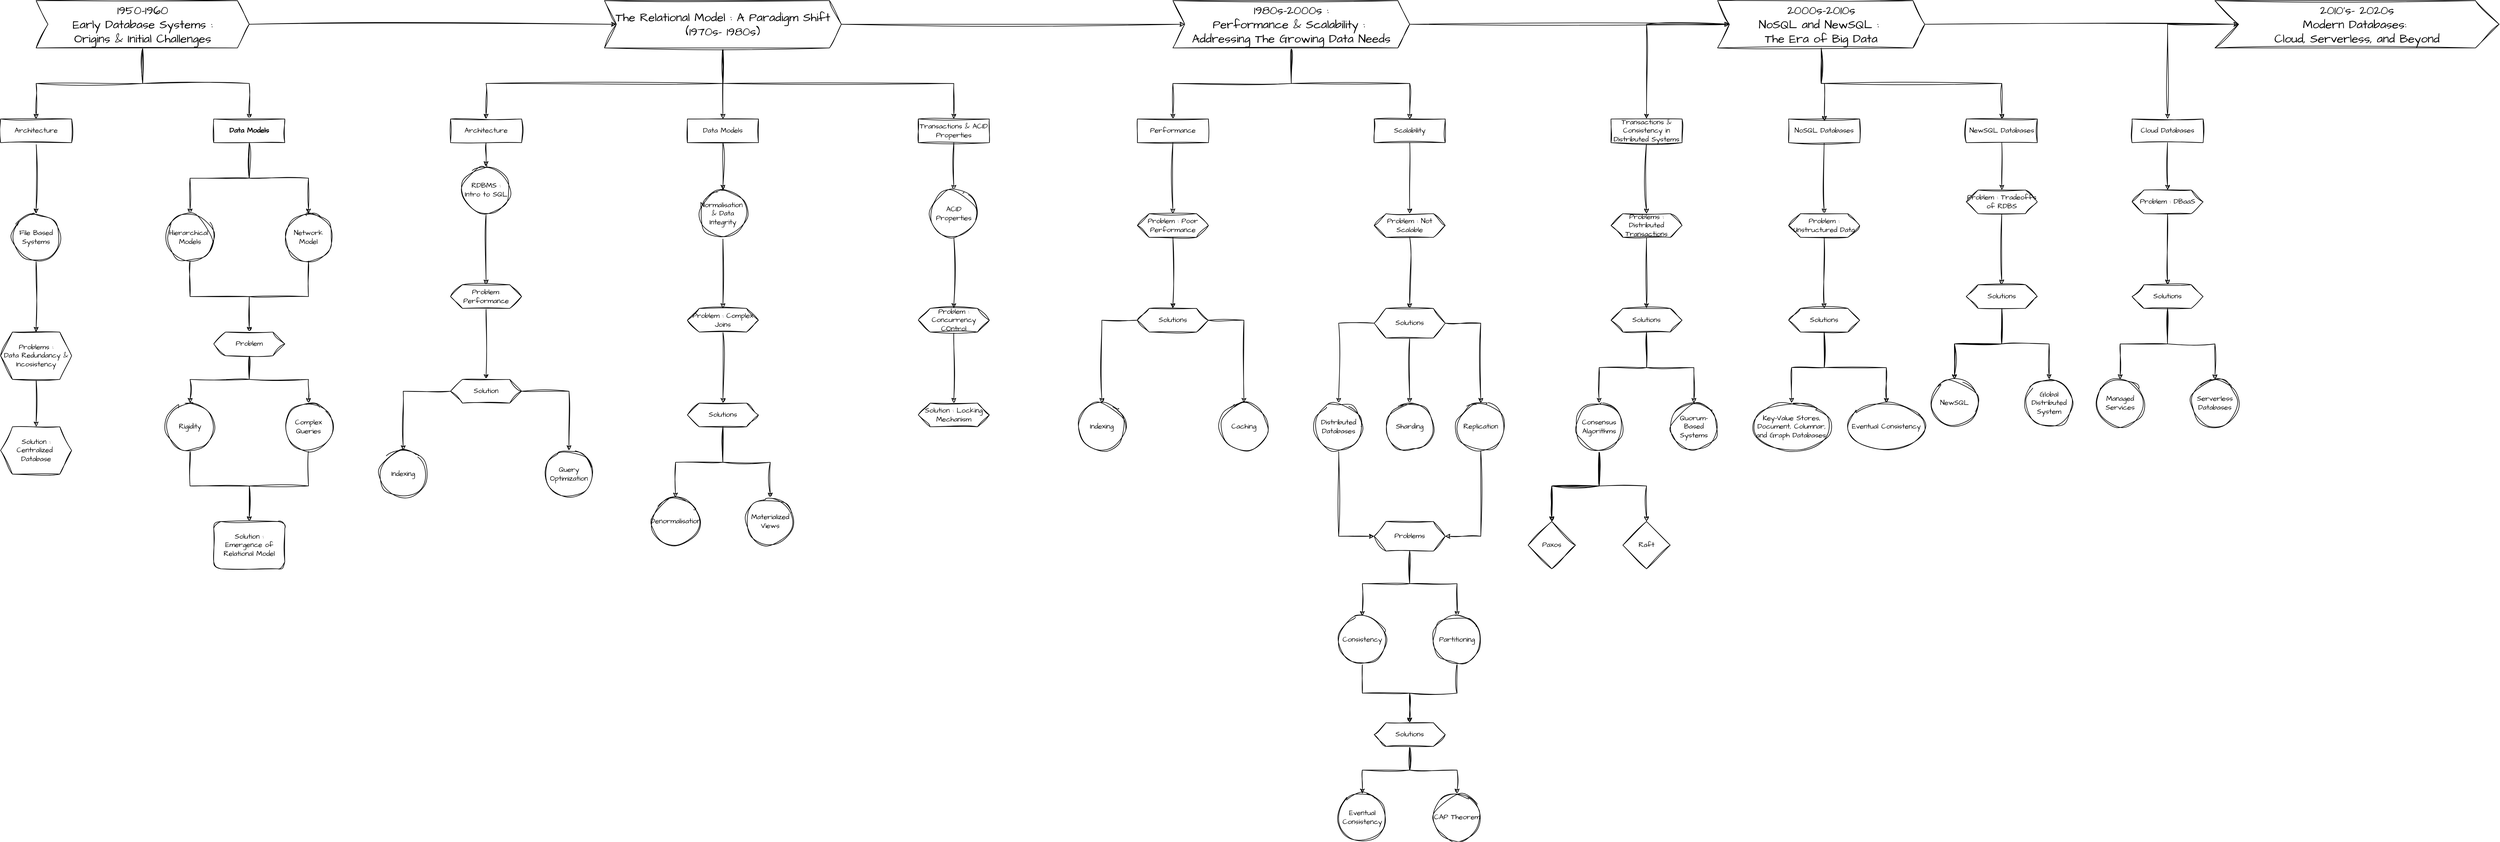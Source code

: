 <mxfile version="24.7.6">
  <diagram name="Database Journey" id="QGAENbP_7samY_ILDqjr">
    <mxGraphModel dx="1921" dy="550" grid="1" gridSize="10" guides="1" tooltips="1" connect="1" arrows="1" fold="1" page="1" pageScale="1" pageWidth="1100" pageHeight="850" math="0" shadow="0">
      <root>
        <mxCell id="0" />
        <mxCell id="1" parent="0" />
        <mxCell id="RMSyVIdG78tPgDftZzgw-3" value="" style="edgeStyle=orthogonalEdgeStyle;rounded=0;sketch=1;hachureGap=4;jiggle=2;curveFitting=1;orthogonalLoop=1;jettySize=auto;html=1;fontFamily=Architects Daughter;fontSource=https%3A%2F%2Ffonts.googleapis.com%2Fcss%3Ffamily%3DArchitects%2BDaughter;" edge="1" parent="1" source="RMSyVIdG78tPgDftZzgw-1" target="RMSyVIdG78tPgDftZzgw-2">
          <mxGeometry relative="1" as="geometry" />
        </mxCell>
        <mxCell id="RMSyVIdG78tPgDftZzgw-11" value="" style="edgeStyle=orthogonalEdgeStyle;rounded=0;sketch=1;hachureGap=4;jiggle=2;curveFitting=1;orthogonalLoop=1;jettySize=auto;html=1;fontFamily=Architects Daughter;fontSource=https%3A%2F%2Ffonts.googleapis.com%2Fcss%3Ffamily%3DArchitects%2BDaughter;" edge="1" parent="1" source="RMSyVIdG78tPgDftZzgw-1" target="RMSyVIdG78tPgDftZzgw-10">
          <mxGeometry relative="1" as="geometry" />
        </mxCell>
        <mxCell id="RMSyVIdG78tPgDftZzgw-28" style="edgeStyle=orthogonalEdgeStyle;rounded=0;sketch=1;hachureGap=4;jiggle=2;curveFitting=1;orthogonalLoop=1;jettySize=auto;html=1;fontFamily=Architects Daughter;fontSource=https%3A%2F%2Ffonts.googleapis.com%2Fcss%3Ffamily%3DArchitects%2BDaughter;" edge="1" parent="1" source="RMSyVIdG78tPgDftZzgw-1" target="RMSyVIdG78tPgDftZzgw-27">
          <mxGeometry relative="1" as="geometry" />
        </mxCell>
        <mxCell id="RMSyVIdG78tPgDftZzgw-1" value="&lt;font style=&quot;font-size: 20px;&quot;&gt;1950-1960&lt;br&gt;Early Database Systems : &lt;br&gt;Origins &amp;amp; Initial Challenges&lt;br&gt;&lt;/font&gt;" style="shape=step;perimeter=stepPerimeter;whiteSpace=wrap;html=1;fixedSize=1;sketch=1;hachureGap=4;jiggle=2;curveFitting=1;fontFamily=Architects Daughter;fontSource=https%3A%2F%2Ffonts.googleapis.com%2Fcss%3Ffamily%3DArchitects%2BDaughter;" vertex="1" parent="1">
          <mxGeometry y="280" width="360" height="80" as="geometry" />
        </mxCell>
        <mxCell id="RMSyVIdG78tPgDftZzgw-5" value="" style="edgeStyle=orthogonalEdgeStyle;rounded=0;sketch=1;hachureGap=4;jiggle=2;curveFitting=1;orthogonalLoop=1;jettySize=auto;html=1;fontFamily=Architects Daughter;fontSource=https%3A%2F%2Ffonts.googleapis.com%2Fcss%3Ffamily%3DArchitects%2BDaughter;" edge="1" parent="1" source="RMSyVIdG78tPgDftZzgw-2" target="RMSyVIdG78tPgDftZzgw-4">
          <mxGeometry relative="1" as="geometry" />
        </mxCell>
        <mxCell id="RMSyVIdG78tPgDftZzgw-2" value="Architecture" style="whiteSpace=wrap;html=1;fontFamily=Architects Daughter;sketch=1;hachureGap=4;jiggle=2;curveFitting=1;fontSource=https%3A%2F%2Ffonts.googleapis.com%2Fcss%3Ffamily%3DArchitects%2BDaughter;" vertex="1" parent="1">
          <mxGeometry x="-60" y="480" width="120" height="40" as="geometry" />
        </mxCell>
        <mxCell id="RMSyVIdG78tPgDftZzgw-7" value="" style="edgeStyle=orthogonalEdgeStyle;rounded=0;sketch=1;hachureGap=4;jiggle=2;curveFitting=1;orthogonalLoop=1;jettySize=auto;html=1;fontFamily=Architects Daughter;fontSource=https%3A%2F%2Ffonts.googleapis.com%2Fcss%3Ffamily%3DArchitects%2BDaughter;" edge="1" parent="1" source="RMSyVIdG78tPgDftZzgw-4" target="RMSyVIdG78tPgDftZzgw-6">
          <mxGeometry relative="1" as="geometry" />
        </mxCell>
        <UserObject label="&lt;div&gt;File Based Systems&lt;/div&gt;" tooltip="File-Based Systems: Before databases, data was stored in flat files. These systems lacked a unified data management system, leading to inefficiencies in data access and manipulation." id="RMSyVIdG78tPgDftZzgw-4">
          <mxCell style="ellipse;whiteSpace=wrap;html=1;fontFamily=Architects Daughter;sketch=1;hachureGap=4;jiggle=2;curveFitting=1;fontSource=https%3A%2F%2Ffonts.googleapis.com%2Fcss%3Ffamily%3DArchitects%2BDaughter;" vertex="1" parent="1">
            <mxGeometry x="-40" y="640" width="80" height="80" as="geometry" />
          </mxCell>
        </UserObject>
        <mxCell id="RMSyVIdG78tPgDftZzgw-9" value="" style="edgeStyle=orthogonalEdgeStyle;rounded=0;sketch=1;hachureGap=4;jiggle=2;curveFitting=1;orthogonalLoop=1;jettySize=auto;html=1;fontFamily=Architects Daughter;fontSource=https%3A%2F%2Ffonts.googleapis.com%2Fcss%3Ffamily%3DArchitects%2BDaughter;" edge="1" parent="1" source="RMSyVIdG78tPgDftZzgw-6" target="RMSyVIdG78tPgDftZzgw-8">
          <mxGeometry relative="1" as="geometry" />
        </mxCell>
        <UserObject label="Problems :&lt;br&gt;Data Redundancy &amp;amp; Incosistency" tooltip="Data Redundancy and Inconsistency: Since each application maintained its own files, the same data could be duplicated across multiple files, leading to inconsistencies and difficulties in updating data uniformly." id="RMSyVIdG78tPgDftZzgw-6">
          <mxCell style="shape=hexagon;perimeter=hexagonPerimeter2;whiteSpace=wrap;html=1;fixedSize=1;fontFamily=Architects Daughter;sketch=1;hachureGap=4;jiggle=2;curveFitting=1;fontSource=https%3A%2F%2Ffonts.googleapis.com%2Fcss%3Ffamily%3DArchitects%2BDaughter;" vertex="1" parent="1">
            <mxGeometry x="-60" y="840" width="120" height="80" as="geometry" />
          </mxCell>
        </UserObject>
        <UserObject label="Solution : &lt;br&gt;&lt;div&gt;Centralized&amp;nbsp;&lt;/div&gt;&lt;div&gt;Database&lt;/div&gt;" tooltip="Centralized Databases: The idea of centralized data storage emerged to reduce redundancy by storing data in a single repository that could be accessed by multiple applications." id="RMSyVIdG78tPgDftZzgw-8">
          <mxCell style="shape=hexagon;perimeter=hexagonPerimeter2;whiteSpace=wrap;html=1;fixedSize=1;fontFamily=Architects Daughter;sketch=1;hachureGap=4;jiggle=2;curveFitting=1;fontSource=https%3A%2F%2Ffonts.googleapis.com%2Fcss%3Ffamily%3DArchitects%2BDaughter;" vertex="1" parent="1">
            <mxGeometry x="-60" y="1000" width="120" height="80" as="geometry" />
          </mxCell>
        </UserObject>
        <mxCell id="RMSyVIdG78tPgDftZzgw-13" value="" style="edgeStyle=orthogonalEdgeStyle;rounded=0;sketch=1;hachureGap=4;jiggle=2;curveFitting=1;orthogonalLoop=1;jettySize=auto;html=1;fontFamily=Architects Daughter;fontSource=https%3A%2F%2Ffonts.googleapis.com%2Fcss%3Ffamily%3DArchitects%2BDaughter;" edge="1" parent="1" source="RMSyVIdG78tPgDftZzgw-10" target="RMSyVIdG78tPgDftZzgw-12">
          <mxGeometry relative="1" as="geometry" />
        </mxCell>
        <mxCell id="RMSyVIdG78tPgDftZzgw-15" value="" style="edgeStyle=orthogonalEdgeStyle;rounded=0;sketch=1;hachureGap=4;jiggle=2;curveFitting=1;orthogonalLoop=1;jettySize=auto;html=1;fontFamily=Architects Daughter;fontSource=https%3A%2F%2Ffonts.googleapis.com%2Fcss%3Ffamily%3DArchitects%2BDaughter;" edge="1" parent="1" source="RMSyVIdG78tPgDftZzgw-10" target="RMSyVIdG78tPgDftZzgw-14">
          <mxGeometry relative="1" as="geometry" />
        </mxCell>
        <mxCell id="RMSyVIdG78tPgDftZzgw-10" value="&lt;strong&gt;Data Models&lt;/strong&gt;" style="whiteSpace=wrap;html=1;fontFamily=Architects Daughter;sketch=1;hachureGap=4;jiggle=2;curveFitting=1;fontSource=https%3A%2F%2Ffonts.googleapis.com%2Fcss%3Ffamily%3DArchitects%2BDaughter;" vertex="1" parent="1">
          <mxGeometry x="300" y="480" width="120" height="40" as="geometry" />
        </mxCell>
        <mxCell id="RMSyVIdG78tPgDftZzgw-25" style="edgeStyle=orthogonalEdgeStyle;rounded=0;sketch=1;hachureGap=4;jiggle=2;curveFitting=1;orthogonalLoop=1;jettySize=auto;html=1;fontFamily=Architects Daughter;fontSource=https%3A%2F%2Ffonts.googleapis.com%2Fcss%3Ffamily%3DArchitects%2BDaughter;" edge="1" parent="1" source="RMSyVIdG78tPgDftZzgw-12" target="RMSyVIdG78tPgDftZzgw-17">
          <mxGeometry relative="1" as="geometry" />
        </mxCell>
        <UserObject label="Hierarchical&amp;nbsp; &lt;br&gt;Models" tooltip="Hierarchical Model: Introduced by IBM’s Information Management System (IMS), this model organized data in a tree structure with parent-child relationships." id="RMSyVIdG78tPgDftZzgw-12">
          <mxCell style="ellipse;whiteSpace=wrap;html=1;fontFamily=Architects Daughter;sketch=1;hachureGap=4;jiggle=2;curveFitting=1;fontSource=https%3A%2F%2Ffonts.googleapis.com%2Fcss%3Ffamily%3DArchitects%2BDaughter;" vertex="1" parent="1">
            <mxGeometry x="220" y="640" width="80" height="80" as="geometry" />
          </mxCell>
        </UserObject>
        <mxCell id="RMSyVIdG78tPgDftZzgw-26" style="edgeStyle=orthogonalEdgeStyle;rounded=0;sketch=1;hachureGap=4;jiggle=2;curveFitting=1;orthogonalLoop=1;jettySize=auto;html=1;fontFamily=Architects Daughter;fontSource=https%3A%2F%2Ffonts.googleapis.com%2Fcss%3Ffamily%3DArchitects%2BDaughter;" edge="1" parent="1" source="RMSyVIdG78tPgDftZzgw-14" target="RMSyVIdG78tPgDftZzgw-17">
          <mxGeometry relative="1" as="geometry" />
        </mxCell>
        <UserObject label="Network Model" tooltip="Network Model: Introduced by Charles Bachman with the Integrated Data Store (IDS), this model allowed more complex relationships, where records could have multiple parents and children." id="RMSyVIdG78tPgDftZzgw-14">
          <mxCell style="ellipse;whiteSpace=wrap;html=1;fontFamily=Architects Daughter;sketch=1;hachureGap=4;jiggle=2;curveFitting=1;fontSource=https%3A%2F%2Ffonts.googleapis.com%2Fcss%3Ffamily%3DArchitects%2BDaughter;" vertex="1" parent="1">
            <mxGeometry x="420" y="640" width="80" height="80" as="geometry" />
          </mxCell>
        </UserObject>
        <mxCell id="RMSyVIdG78tPgDftZzgw-19" value="" style="edgeStyle=orthogonalEdgeStyle;rounded=0;sketch=1;hachureGap=4;jiggle=2;curveFitting=1;orthogonalLoop=1;jettySize=auto;html=1;fontFamily=Architects Daughter;fontSource=https%3A%2F%2Ffonts.googleapis.com%2Fcss%3Ffamily%3DArchitects%2BDaughter;" edge="1" parent="1" source="RMSyVIdG78tPgDftZzgw-17" target="RMSyVIdG78tPgDftZzgw-18">
          <mxGeometry relative="1" as="geometry" />
        </mxCell>
        <mxCell id="RMSyVIdG78tPgDftZzgw-21" value="" style="edgeStyle=orthogonalEdgeStyle;rounded=0;sketch=1;hachureGap=4;jiggle=2;curveFitting=1;orthogonalLoop=1;jettySize=auto;html=1;fontFamily=Architects Daughter;fontSource=https%3A%2F%2Ffonts.googleapis.com%2Fcss%3Ffamily%3DArchitects%2BDaughter;" edge="1" parent="1" source="RMSyVIdG78tPgDftZzgw-17" target="RMSyVIdG78tPgDftZzgw-20">
          <mxGeometry relative="1" as="geometry" />
        </mxCell>
        <mxCell id="RMSyVIdG78tPgDftZzgw-17" value="&lt;div&gt;Problem&lt;br&gt;&lt;/div&gt;" style="shape=hexagon;perimeter=hexagonPerimeter2;whiteSpace=wrap;html=1;fixedSize=1;sketch=1;hachureGap=4;jiggle=2;curveFitting=1;fontFamily=Architects Daughter;fontSource=https%3A%2F%2Ffonts.googleapis.com%2Fcss%3Ffamily%3DArchitects%2BDaughter;" vertex="1" parent="1">
          <mxGeometry x="300" y="840" width="120" height="40" as="geometry" />
        </mxCell>
        <mxCell id="RMSyVIdG78tPgDftZzgw-23" value="" style="edgeStyle=orthogonalEdgeStyle;rounded=0;sketch=1;hachureGap=4;jiggle=2;curveFitting=1;orthogonalLoop=1;jettySize=auto;html=1;fontFamily=Architects Daughter;fontSource=https%3A%2F%2Ffonts.googleapis.com%2Fcss%3Ffamily%3DArchitects%2BDaughter;" edge="1" parent="1" source="RMSyVIdG78tPgDftZzgw-18" target="RMSyVIdG78tPgDftZzgw-22">
          <mxGeometry relative="1" as="geometry" />
        </mxCell>
        <UserObject label="Rigidity" tooltip="Rigidity: Both models were highly rigid; changes to the data structure required significant rewiring of the system, making them inflexible to evolving business needs." id="RMSyVIdG78tPgDftZzgw-18">
          <mxCell style="ellipse;whiteSpace=wrap;html=1;fontFamily=Architects Daughter;sketch=1;hachureGap=4;jiggle=2;curveFitting=1;fontSource=https%3A%2F%2Ffonts.googleapis.com%2Fcss%3Ffamily%3DArchitects%2BDaughter;" vertex="1" parent="1">
            <mxGeometry x="220" y="960" width="80" height="80" as="geometry" />
          </mxCell>
        </UserObject>
        <mxCell id="RMSyVIdG78tPgDftZzgw-24" style="edgeStyle=orthogonalEdgeStyle;rounded=0;sketch=1;hachureGap=4;jiggle=2;curveFitting=1;orthogonalLoop=1;jettySize=auto;html=1;entryX=0.5;entryY=0;entryDx=0;entryDy=0;fontFamily=Architects Daughter;fontSource=https%3A%2F%2Ffonts.googleapis.com%2Fcss%3Ffamily%3DArchitects%2BDaughter;" edge="1" parent="1" source="RMSyVIdG78tPgDftZzgw-20" target="RMSyVIdG78tPgDftZzgw-22">
          <mxGeometry relative="1" as="geometry" />
        </mxCell>
        <UserObject label="Complex Queries" tooltip="Complex Queries: Querying data was cumbersome, requiring detailed knowledge of the data structure, leading to complex and error-prone queries." id="RMSyVIdG78tPgDftZzgw-20">
          <mxCell style="ellipse;whiteSpace=wrap;html=1;fontFamily=Architects Daughter;sketch=1;hachureGap=4;jiggle=2;curveFitting=1;fontSource=https%3A%2F%2Ffonts.googleapis.com%2Fcss%3Ffamily%3DArchitects%2BDaughter;" vertex="1" parent="1">
            <mxGeometry x="420" y="960" width="80" height="80" as="geometry" />
          </mxCell>
        </UserObject>
        <UserObject label="&lt;div&gt;Solution :&lt;/div&gt;Emergence of Relational Model" tooltip="Emergence of the Relational Model: The introduction of the relational model by Edgar F. Codd proposed a more flexible and intuitive way of structuring data using tables, which became a foundation for more advanced database systems." id="RMSyVIdG78tPgDftZzgw-22">
          <mxCell style="rounded=1;whiteSpace=wrap;html=1;fontFamily=Architects Daughter;sketch=1;hachureGap=4;jiggle=2;curveFitting=1;fontSource=https%3A%2F%2Ffonts.googleapis.com%2Fcss%3Ffamily%3DArchitects%2BDaughter;" vertex="1" parent="1">
            <mxGeometry x="300" y="1160" width="120" height="80" as="geometry" />
          </mxCell>
        </UserObject>
        <mxCell id="RMSyVIdG78tPgDftZzgw-30" value="" style="edgeStyle=orthogonalEdgeStyle;rounded=0;sketch=1;hachureGap=4;jiggle=2;curveFitting=1;orthogonalLoop=1;jettySize=auto;html=1;fontFamily=Architects Daughter;fontSource=https%3A%2F%2Ffonts.googleapis.com%2Fcss%3Ffamily%3DArchitects%2BDaughter;" edge="1" parent="1" source="RMSyVIdG78tPgDftZzgw-27" target="RMSyVIdG78tPgDftZzgw-29">
          <mxGeometry relative="1" as="geometry">
            <Array as="points">
              <mxPoint x="1160" y="420" />
              <mxPoint x="760" y="420" />
            </Array>
          </mxGeometry>
        </mxCell>
        <mxCell id="RMSyVIdG78tPgDftZzgw-48" value="" style="edgeStyle=orthogonalEdgeStyle;rounded=0;sketch=1;hachureGap=4;jiggle=2;curveFitting=1;orthogonalLoop=1;jettySize=auto;html=1;fontFamily=Architects Daughter;fontSource=https%3A%2F%2Ffonts.googleapis.com%2Fcss%3Ffamily%3DArchitects%2BDaughter;" edge="1" parent="1" source="RMSyVIdG78tPgDftZzgw-27" target="RMSyVIdG78tPgDftZzgw-47">
          <mxGeometry relative="1" as="geometry" />
        </mxCell>
        <mxCell id="RMSyVIdG78tPgDftZzgw-60" value="" style="edgeStyle=orthogonalEdgeStyle;rounded=0;sketch=1;hachureGap=4;jiggle=2;curveFitting=1;orthogonalLoop=1;jettySize=auto;html=1;fontFamily=Architects Daughter;fontSource=https%3A%2F%2Ffonts.googleapis.com%2Fcss%3Ffamily%3DArchitects%2BDaughter;entryX=0.5;entryY=0;entryDx=0;entryDy=0;" edge="1" parent="1" source="RMSyVIdG78tPgDftZzgw-27" target="RMSyVIdG78tPgDftZzgw-59">
          <mxGeometry relative="1" as="geometry">
            <Array as="points">
              <mxPoint x="1160" y="420" />
              <mxPoint x="1550" y="420" />
            </Array>
          </mxGeometry>
        </mxCell>
        <mxCell id="RMSyVIdG78tPgDftZzgw-69" style="edgeStyle=orthogonalEdgeStyle;rounded=0;sketch=1;hachureGap=4;jiggle=2;curveFitting=1;orthogonalLoop=1;jettySize=auto;html=1;entryX=0;entryY=0.5;entryDx=0;entryDy=0;fontFamily=Architects Daughter;fontSource=https%3A%2F%2Ffonts.googleapis.com%2Fcss%3Ffamily%3DArchitects%2BDaughter;" edge="1" parent="1" source="RMSyVIdG78tPgDftZzgw-27" target="RMSyVIdG78tPgDftZzgw-68">
          <mxGeometry relative="1" as="geometry" />
        </mxCell>
        <mxCell id="RMSyVIdG78tPgDftZzgw-27" value="&lt;font style=&quot;font-size: 20px;&quot;&gt;The Relational Model : A Paradigm Shift (1970s- 1980s)&lt;br&gt;&lt;/font&gt;" style="shape=step;perimeter=stepPerimeter;whiteSpace=wrap;html=1;fixedSize=1;sketch=1;hachureGap=4;jiggle=2;curveFitting=1;fontFamily=Architects Daughter;fontSource=https%3A%2F%2Ffonts.googleapis.com%2Fcss%3Ffamily%3DArchitects%2BDaughter;" vertex="1" parent="1">
          <mxGeometry x="960" y="280" width="400" height="80" as="geometry" />
        </mxCell>
        <mxCell id="RMSyVIdG78tPgDftZzgw-32" value="" style="edgeStyle=orthogonalEdgeStyle;rounded=0;sketch=1;hachureGap=4;jiggle=2;curveFitting=1;orthogonalLoop=1;jettySize=auto;html=1;fontFamily=Architects Daughter;fontSource=https%3A%2F%2Ffonts.googleapis.com%2Fcss%3Ffamily%3DArchitects%2BDaughter;" edge="1" parent="1" source="RMSyVIdG78tPgDftZzgw-29" target="RMSyVIdG78tPgDftZzgw-31">
          <mxGeometry relative="1" as="geometry" />
        </mxCell>
        <mxCell id="RMSyVIdG78tPgDftZzgw-29" value="Architecture" style="whiteSpace=wrap;html=1;fontFamily=Architects Daughter;sketch=1;hachureGap=4;jiggle=2;curveFitting=1;fontSource=https%3A%2F%2Ffonts.googleapis.com%2Fcss%3Ffamily%3DArchitects%2BDaughter;" vertex="1" parent="1">
          <mxGeometry x="700" y="480" width="120" height="40" as="geometry" />
        </mxCell>
        <mxCell id="RMSyVIdG78tPgDftZzgw-46" style="edgeStyle=orthogonalEdgeStyle;rounded=0;sketch=1;hachureGap=4;jiggle=2;curveFitting=1;orthogonalLoop=1;jettySize=auto;html=1;fontFamily=Architects Daughter;fontSource=https%3A%2F%2Ffonts.googleapis.com%2Fcss%3Ffamily%3DArchitects%2BDaughter;" edge="1" parent="1" source="RMSyVIdG78tPgDftZzgw-31" target="RMSyVIdG78tPgDftZzgw-35">
          <mxGeometry relative="1" as="geometry" />
        </mxCell>
        <UserObject label="RDBMS : Intro to SQL" tooltip="Introduction of SQL: Structured Query Language (SQL) was introduced to query relational databases, making data access easier and more standardized." id="RMSyVIdG78tPgDftZzgw-31">
          <mxCell style="ellipse;whiteSpace=wrap;html=1;fontFamily=Architects Daughter;sketch=1;hachureGap=4;jiggle=2;curveFitting=1;fontSource=https%3A%2F%2Ffonts.googleapis.com%2Fcss%3Ffamily%3DArchitects%2BDaughter;" vertex="1" parent="1">
            <mxGeometry x="720" y="560" width="80" height="80" as="geometry" />
          </mxCell>
        </UserObject>
        <mxCell id="RMSyVIdG78tPgDftZzgw-45" style="edgeStyle=orthogonalEdgeStyle;rounded=0;sketch=1;hachureGap=4;jiggle=2;curveFitting=1;orthogonalLoop=1;jettySize=auto;html=1;fontFamily=Architects Daughter;fontSource=https%3A%2F%2Ffonts.googleapis.com%2Fcss%3Ffamily%3DArchitects%2BDaughter;" edge="1" parent="1" source="RMSyVIdG78tPgDftZzgw-35" target="RMSyVIdG78tPgDftZzgw-39">
          <mxGeometry relative="1" as="geometry" />
        </mxCell>
        <UserObject label="Problem: Performance" tooltip="Performance: Early RDBMS implementations were slower compared to hierarchical and network models, particularly when dealing with large datasets or complex queries." id="RMSyVIdG78tPgDftZzgw-35">
          <mxCell style="shape=hexagon;perimeter=hexagonPerimeter2;whiteSpace=wrap;html=1;fixedSize=1;fontFamily=Architects Daughter;sketch=1;hachureGap=4;jiggle=2;curveFitting=1;fontSource=https%3A%2F%2Ffonts.googleapis.com%2Fcss%3Ffamily%3DArchitects%2BDaughter;" vertex="1" parent="1">
            <mxGeometry x="700" y="760" width="120" height="40" as="geometry" />
          </mxCell>
        </UserObject>
        <mxCell id="RMSyVIdG78tPgDftZzgw-42" value="" style="edgeStyle=orthogonalEdgeStyle;rounded=0;sketch=1;hachureGap=4;jiggle=2;curveFitting=1;orthogonalLoop=1;jettySize=auto;html=1;fontFamily=Architects Daughter;fontSource=https%3A%2F%2Ffonts.googleapis.com%2Fcss%3Ffamily%3DArchitects%2BDaughter;" edge="1" parent="1" source="RMSyVIdG78tPgDftZzgw-39" target="RMSyVIdG78tPgDftZzgw-41">
          <mxGeometry relative="1" as="geometry" />
        </mxCell>
        <mxCell id="RMSyVIdG78tPgDftZzgw-44" value="" style="edgeStyle=orthogonalEdgeStyle;rounded=0;sketch=1;hachureGap=4;jiggle=2;curveFitting=1;orthogonalLoop=1;jettySize=auto;html=1;fontFamily=Architects Daughter;fontSource=https%3A%2F%2Ffonts.googleapis.com%2Fcss%3Ffamily%3DArchitects%2BDaughter;" edge="1" parent="1" source="RMSyVIdG78tPgDftZzgw-39" target="RMSyVIdG78tPgDftZzgw-43">
          <mxGeometry relative="1" as="geometry" />
        </mxCell>
        <UserObject label="Solution" tooltip="Indexing and Query Optimization: Techniques like indexing and query optimization were introduced to speed up data retrieval and improve overall performance." id="RMSyVIdG78tPgDftZzgw-39">
          <mxCell style="shape=hexagon;perimeter=hexagonPerimeter2;whiteSpace=wrap;html=1;fixedSize=1;fontFamily=Architects Daughter;sketch=1;hachureGap=4;jiggle=2;curveFitting=1;fontSource=https%3A%2F%2Ffonts.googleapis.com%2Fcss%3Ffamily%3DArchitects%2BDaughter;" vertex="1" parent="1">
            <mxGeometry x="700" y="920" width="120" height="40" as="geometry" />
          </mxCell>
        </UserObject>
        <mxCell id="RMSyVIdG78tPgDftZzgw-41" value="Indexing" style="ellipse;whiteSpace=wrap;html=1;fontFamily=Architects Daughter;sketch=1;hachureGap=4;jiggle=2;curveFitting=1;fontSource=https%3A%2F%2Ffonts.googleapis.com%2Fcss%3Ffamily%3DArchitects%2BDaughter;" vertex="1" parent="1">
          <mxGeometry x="580" y="1040" width="80" height="80" as="geometry" />
        </mxCell>
        <mxCell id="RMSyVIdG78tPgDftZzgw-43" value="Query Optimization" style="ellipse;whiteSpace=wrap;html=1;fontFamily=Architects Daughter;sketch=1;hachureGap=4;jiggle=2;curveFitting=1;fontSource=https%3A%2F%2Ffonts.googleapis.com%2Fcss%3Ffamily%3DArchitects%2BDaughter;" vertex="1" parent="1">
          <mxGeometry x="860" y="1040" width="80" height="80" as="geometry" />
        </mxCell>
        <mxCell id="RMSyVIdG78tPgDftZzgw-50" value="" style="edgeStyle=orthogonalEdgeStyle;rounded=0;sketch=1;hachureGap=4;jiggle=2;curveFitting=1;orthogonalLoop=1;jettySize=auto;html=1;fontFamily=Architects Daughter;fontSource=https%3A%2F%2Ffonts.googleapis.com%2Fcss%3Ffamily%3DArchitects%2BDaughter;" edge="1" parent="1" source="RMSyVIdG78tPgDftZzgw-47" target="RMSyVIdG78tPgDftZzgw-49">
          <mxGeometry relative="1" as="geometry" />
        </mxCell>
        <mxCell id="RMSyVIdG78tPgDftZzgw-47" value="Data Models" style="whiteSpace=wrap;html=1;fontFamily=Architects Daughter;sketch=1;hachureGap=4;jiggle=2;curveFitting=1;fontSource=https%3A%2F%2Ffonts.googleapis.com%2Fcss%3Ffamily%3DArchitects%2BDaughter;" vertex="1" parent="1">
          <mxGeometry x="1100" y="480" width="120" height="40" as="geometry" />
        </mxCell>
        <mxCell id="RMSyVIdG78tPgDftZzgw-52" value="" style="edgeStyle=orthogonalEdgeStyle;rounded=0;sketch=1;hachureGap=4;jiggle=2;curveFitting=1;orthogonalLoop=1;jettySize=auto;html=1;fontFamily=Architects Daughter;fontSource=https%3A%2F%2Ffonts.googleapis.com%2Fcss%3Ffamily%3DArchitects%2BDaughter;" edge="1" parent="1" source="RMSyVIdG78tPgDftZzgw-49" target="RMSyVIdG78tPgDftZzgw-51">
          <mxGeometry relative="1" as="geometry" />
        </mxCell>
        <UserObject label="Normalisation&amp;nbsp; &amp;amp; Data Integrity" tooltip="Normalization: Codd introduced normalization, a process of organizing data to reduce redundancy and improve data integrity by dividing data into related tables." id="RMSyVIdG78tPgDftZzgw-49">
          <mxCell style="ellipse;whiteSpace=wrap;html=1;fontFamily=Architects Daughter;sketch=1;hachureGap=4;jiggle=2;curveFitting=1;fontSource=https%3A%2F%2Ffonts.googleapis.com%2Fcss%3Ffamily%3DArchitects%2BDaughter;" vertex="1" parent="1">
            <mxGeometry x="1120" y="600" width="80" height="80" as="geometry" />
          </mxCell>
        </UserObject>
        <mxCell id="RMSyVIdG78tPgDftZzgw-54" value="" style="edgeStyle=orthogonalEdgeStyle;rounded=0;sketch=1;hachureGap=4;jiggle=2;curveFitting=1;orthogonalLoop=1;jettySize=auto;html=1;fontFamily=Architects Daughter;fontSource=https%3A%2F%2Ffonts.googleapis.com%2Fcss%3Ffamily%3DArchitects%2BDaughter;" edge="1" parent="1" source="RMSyVIdG78tPgDftZzgw-51" target="RMSyVIdG78tPgDftZzgw-53">
          <mxGeometry relative="1" as="geometry" />
        </mxCell>
        <UserObject label="Problem : Complex Joins" tooltip="Complex Joins: While normalization improved data integrity, it also led to complex join operations that could slow down query performance." id="RMSyVIdG78tPgDftZzgw-51">
          <mxCell style="shape=hexagon;perimeter=hexagonPerimeter2;whiteSpace=wrap;html=1;fixedSize=1;fontFamily=Architects Daughter;sketch=1;hachureGap=4;jiggle=2;curveFitting=1;fontSource=https%3A%2F%2Ffonts.googleapis.com%2Fcss%3Ffamily%3DArchitects%2BDaughter;" vertex="1" parent="1">
            <mxGeometry x="1100" y="800" width="120" height="40" as="geometry" />
          </mxCell>
        </UserObject>
        <mxCell id="RMSyVIdG78tPgDftZzgw-56" value="" style="edgeStyle=orthogonalEdgeStyle;rounded=0;sketch=1;hachureGap=4;jiggle=2;curveFitting=1;orthogonalLoop=1;jettySize=auto;html=1;fontFamily=Architects Daughter;fontSource=https%3A%2F%2Ffonts.googleapis.com%2Fcss%3Ffamily%3DArchitects%2BDaughter;" edge="1" parent="1" source="RMSyVIdG78tPgDftZzgw-53" target="RMSyVIdG78tPgDftZzgw-55">
          <mxGeometry relative="1" as="geometry" />
        </mxCell>
        <mxCell id="RMSyVIdG78tPgDftZzgw-58" value="" style="edgeStyle=orthogonalEdgeStyle;rounded=0;sketch=1;hachureGap=4;jiggle=2;curveFitting=1;orthogonalLoop=1;jettySize=auto;html=1;fontFamily=Architects Daughter;fontSource=https%3A%2F%2Ffonts.googleapis.com%2Fcss%3Ffamily%3DArchitects%2BDaughter;" edge="1" parent="1" source="RMSyVIdG78tPgDftZzgw-53" target="RMSyVIdG78tPgDftZzgw-57">
          <mxGeometry relative="1" as="geometry" />
        </mxCell>
        <UserObject label="Solutions" tooltip="Denormalization and Materialized Views: In cases where performance was a concern, denormalization (combining tables) and materialized views (precomputed results) were used to balance performance with data integrity." id="RMSyVIdG78tPgDftZzgw-53">
          <mxCell style="shape=hexagon;perimeter=hexagonPerimeter2;whiteSpace=wrap;html=1;fixedSize=1;fontFamily=Architects Daughter;sketch=1;hachureGap=4;jiggle=2;curveFitting=1;fontSource=https%3A%2F%2Ffonts.googleapis.com%2Fcss%3Ffamily%3DArchitects%2BDaughter;" vertex="1" parent="1">
            <mxGeometry x="1100" y="960" width="120" height="40" as="geometry" />
          </mxCell>
        </UserObject>
        <mxCell id="RMSyVIdG78tPgDftZzgw-55" value="Denormalisation" style="ellipse;whiteSpace=wrap;html=1;fontFamily=Architects Daughter;sketch=1;hachureGap=4;jiggle=2;curveFitting=1;fontSource=https%3A%2F%2Ffonts.googleapis.com%2Fcss%3Ffamily%3DArchitects%2BDaughter;" vertex="1" parent="1">
          <mxGeometry x="1040" y="1120" width="80" height="80" as="geometry" />
        </mxCell>
        <mxCell id="RMSyVIdG78tPgDftZzgw-57" value="Materialized Views" style="ellipse;whiteSpace=wrap;html=1;fontFamily=Architects Daughter;sketch=1;hachureGap=4;jiggle=2;curveFitting=1;fontSource=https%3A%2F%2Ffonts.googleapis.com%2Fcss%3Ffamily%3DArchitects%2BDaughter;" vertex="1" parent="1">
          <mxGeometry x="1200" y="1120" width="80" height="80" as="geometry" />
        </mxCell>
        <mxCell id="RMSyVIdG78tPgDftZzgw-63" value="" style="edgeStyle=orthogonalEdgeStyle;rounded=0;sketch=1;hachureGap=4;jiggle=2;curveFitting=1;orthogonalLoop=1;jettySize=auto;html=1;fontFamily=Architects Daughter;fontSource=https%3A%2F%2Ffonts.googleapis.com%2Fcss%3Ffamily%3DArchitects%2BDaughter;" edge="1" parent="1" source="RMSyVIdG78tPgDftZzgw-59" target="RMSyVIdG78tPgDftZzgw-62">
          <mxGeometry relative="1" as="geometry" />
        </mxCell>
        <mxCell id="RMSyVIdG78tPgDftZzgw-59" value="Transactions &amp;amp; ACID Properties" style="whiteSpace=wrap;html=1;fontFamily=Architects Daughter;sketch=1;hachureGap=4;jiggle=2;curveFitting=1;fontSource=https%3A%2F%2Ffonts.googleapis.com%2Fcss%3Ffamily%3DArchitects%2BDaughter;" vertex="1" parent="1">
          <mxGeometry x="1490" y="480" width="120" height="40" as="geometry" />
        </mxCell>
        <mxCell id="RMSyVIdG78tPgDftZzgw-65" value="" style="edgeStyle=orthogonalEdgeStyle;rounded=0;sketch=1;hachureGap=4;jiggle=2;curveFitting=1;orthogonalLoop=1;jettySize=auto;html=1;fontFamily=Architects Daughter;fontSource=https%3A%2F%2Ffonts.googleapis.com%2Fcss%3Ffamily%3DArchitects%2BDaughter;" edge="1" parent="1" source="RMSyVIdG78tPgDftZzgw-62" target="RMSyVIdG78tPgDftZzgw-64">
          <mxGeometry relative="1" as="geometry" />
        </mxCell>
        <UserObject label="ACID Properties" tooltip="ACID Properties: Atomicity, Consistency, Isolation, and Durability became essential for ensuring reliable transactions in databases." id="RMSyVIdG78tPgDftZzgw-62">
          <mxCell style="ellipse;whiteSpace=wrap;html=1;fontFamily=Architects Daughter;sketch=1;hachureGap=4;jiggle=2;curveFitting=1;fontSource=https%3A%2F%2Ffonts.googleapis.com%2Fcss%3Ffamily%3DArchitects%2BDaughter;" vertex="1" parent="1">
            <mxGeometry x="1510" y="600" width="80" height="80" as="geometry" />
          </mxCell>
        </UserObject>
        <mxCell id="RMSyVIdG78tPgDftZzgw-67" value="" style="edgeStyle=orthogonalEdgeStyle;rounded=0;sketch=1;hachureGap=4;jiggle=2;curveFitting=1;orthogonalLoop=1;jettySize=auto;html=1;fontFamily=Architects Daughter;fontSource=https%3A%2F%2Ffonts.googleapis.com%2Fcss%3Ffamily%3DArchitects%2BDaughter;" edge="1" parent="1" source="RMSyVIdG78tPgDftZzgw-64" target="RMSyVIdG78tPgDftZzgw-66">
          <mxGeometry relative="1" as="geometry" />
        </mxCell>
        <UserObject label="Problem : Concurrency COntrol" tooltip="Concurrency Control: Managing multiple transactions simultaneously without compromising data integrity was a significant challenge." id="RMSyVIdG78tPgDftZzgw-64">
          <mxCell style="shape=hexagon;perimeter=hexagonPerimeter2;whiteSpace=wrap;html=1;fixedSize=1;fontFamily=Architects Daughter;sketch=1;hachureGap=4;jiggle=2;curveFitting=1;fontSource=https%3A%2F%2Ffonts.googleapis.com%2Fcss%3Ffamily%3DArchitects%2BDaughter;" vertex="1" parent="1">
            <mxGeometry x="1490" y="800" width="120" height="40" as="geometry" />
          </mxCell>
        </UserObject>
        <UserObject label="Solution : Locking Mechanism" tooltip="Locking Mechanisms: Techniques such as two-phase locking were introduced to manage concurrent transactions while preserving ACID properties." id="RMSyVIdG78tPgDftZzgw-66">
          <mxCell style="shape=hexagon;perimeter=hexagonPerimeter2;whiteSpace=wrap;html=1;fixedSize=1;fontFamily=Architects Daughter;sketch=1;hachureGap=4;jiggle=2;curveFitting=1;fontSource=https%3A%2F%2Ffonts.googleapis.com%2Fcss%3Ffamily%3DArchitects%2BDaughter;" vertex="1" parent="1">
            <mxGeometry x="1490" y="960" width="120" height="40" as="geometry" />
          </mxCell>
        </UserObject>
        <mxCell id="RMSyVIdG78tPgDftZzgw-71" value="" style="edgeStyle=orthogonalEdgeStyle;rounded=0;sketch=1;hachureGap=4;jiggle=2;curveFitting=1;orthogonalLoop=1;jettySize=auto;html=1;fontFamily=Architects Daughter;fontSource=https%3A%2F%2Ffonts.googleapis.com%2Fcss%3Ffamily%3DArchitects%2BDaughter;" edge="1" parent="1" source="RMSyVIdG78tPgDftZzgw-68" target="RMSyVIdG78tPgDftZzgw-70">
          <mxGeometry relative="1" as="geometry" />
        </mxCell>
        <mxCell id="RMSyVIdG78tPgDftZzgw-81" value="" style="edgeStyle=orthogonalEdgeStyle;rounded=0;sketch=1;hachureGap=4;jiggle=2;curveFitting=1;orthogonalLoop=1;jettySize=auto;html=1;fontFamily=Architects Daughter;fontSource=https%3A%2F%2Ffonts.googleapis.com%2Fcss%3Ffamily%3DArchitects%2BDaughter;" edge="1" parent="1" source="RMSyVIdG78tPgDftZzgw-68" target="RMSyVIdG78tPgDftZzgw-80">
          <mxGeometry relative="1" as="geometry" />
        </mxCell>
        <mxCell id="RMSyVIdG78tPgDftZzgw-107" style="edgeStyle=orthogonalEdgeStyle;rounded=0;sketch=1;hachureGap=4;jiggle=2;curveFitting=1;orthogonalLoop=1;jettySize=auto;html=1;fontFamily=Architects Daughter;fontSource=https%3A%2F%2Ffonts.googleapis.com%2Fcss%3Ffamily%3DArchitects%2BDaughter;" edge="1" parent="1" source="RMSyVIdG78tPgDftZzgw-68" target="RMSyVIdG78tPgDftZzgw-106">
          <mxGeometry relative="1" as="geometry" />
        </mxCell>
        <mxCell id="RMSyVIdG78tPgDftZzgw-68" value="&lt;div style=&quot;font-size: 20px;&quot;&gt;&lt;font style=&quot;font-size: 20px;&quot;&gt;1980s-2000s :&lt;/font&gt;&lt;/div&gt;&lt;div style=&quot;font-size: 20px;&quot;&gt;&lt;font style=&quot;font-size: 20px;&quot;&gt;Performance &amp;amp; Scalability :&amp;nbsp;&lt;/font&gt;&lt;/div&gt;&lt;div style=&quot;font-size: 20px;&quot;&gt;&lt;font style=&quot;font-size: 20px;&quot;&gt;Addressing The Growing Data Needs&lt;br&gt;&lt;/font&gt;&lt;/div&gt;" style="shape=step;perimeter=stepPerimeter;whiteSpace=wrap;html=1;fixedSize=1;sketch=1;hachureGap=4;jiggle=2;curveFitting=1;fontFamily=Architects Daughter;fontSource=https%3A%2F%2Ffonts.googleapis.com%2Fcss%3Ffamily%3DArchitects%2BDaughter;" vertex="1" parent="1">
          <mxGeometry x="1920" y="280" width="400" height="80" as="geometry" />
        </mxCell>
        <mxCell id="RMSyVIdG78tPgDftZzgw-73" value="" style="edgeStyle=orthogonalEdgeStyle;rounded=0;sketch=1;hachureGap=4;jiggle=2;curveFitting=1;orthogonalLoop=1;jettySize=auto;html=1;fontFamily=Architects Daughter;fontSource=https%3A%2F%2Ffonts.googleapis.com%2Fcss%3Ffamily%3DArchitects%2BDaughter;" edge="1" parent="1" source="RMSyVIdG78tPgDftZzgw-70" target="RMSyVIdG78tPgDftZzgw-72">
          <mxGeometry relative="1" as="geometry" />
        </mxCell>
        <mxCell id="RMSyVIdG78tPgDftZzgw-70" value="Performance" style="whiteSpace=wrap;html=1;fontFamily=Architects Daughter;sketch=1;hachureGap=4;jiggle=2;curveFitting=1;fontSource=https%3A%2F%2Ffonts.googleapis.com%2Fcss%3Ffamily%3DArchitects%2BDaughter;" vertex="1" parent="1">
          <mxGeometry x="1860" y="480" width="120" height="40" as="geometry" />
        </mxCell>
        <mxCell id="RMSyVIdG78tPgDftZzgw-75" value="" style="edgeStyle=orthogonalEdgeStyle;rounded=0;sketch=1;hachureGap=4;jiggle=2;curveFitting=1;orthogonalLoop=1;jettySize=auto;html=1;fontFamily=Architects Daughter;fontSource=https%3A%2F%2Ffonts.googleapis.com%2Fcss%3Ffamily%3DArchitects%2BDaughter;" edge="1" parent="1" source="RMSyVIdG78tPgDftZzgw-72" target="RMSyVIdG78tPgDftZzgw-74">
          <mxGeometry relative="1" as="geometry" />
        </mxCell>
        <UserObject label="Problem : Poor Performance" tooltip="Problem: As databases grew larger, simple queries started taking longer to execute, and system performance suffered." id="RMSyVIdG78tPgDftZzgw-72">
          <mxCell style="shape=hexagon;perimeter=hexagonPerimeter2;whiteSpace=wrap;html=1;fixedSize=1;fontFamily=Architects Daughter;sketch=1;hachureGap=4;jiggle=2;curveFitting=1;fontSource=https%3A%2F%2Ffonts.googleapis.com%2Fcss%3Ffamily%3DArchitects%2BDaughter;" vertex="1" parent="1">
            <mxGeometry x="1860" y="640" width="120" height="40" as="geometry" />
          </mxCell>
        </UserObject>
        <mxCell id="RMSyVIdG78tPgDftZzgw-77" value="" style="edgeStyle=orthogonalEdgeStyle;rounded=0;sketch=1;hachureGap=4;jiggle=2;curveFitting=1;orthogonalLoop=1;jettySize=auto;html=1;fontFamily=Architects Daughter;fontSource=https%3A%2F%2Ffonts.googleapis.com%2Fcss%3Ffamily%3DArchitects%2BDaughter;" edge="1" parent="1" source="RMSyVIdG78tPgDftZzgw-74" target="RMSyVIdG78tPgDftZzgw-76">
          <mxGeometry relative="1" as="geometry" />
        </mxCell>
        <mxCell id="RMSyVIdG78tPgDftZzgw-79" value="" style="edgeStyle=orthogonalEdgeStyle;rounded=0;sketch=1;hachureGap=4;jiggle=2;curveFitting=1;orthogonalLoop=1;jettySize=auto;html=1;fontFamily=Architects Daughter;fontSource=https%3A%2F%2Ffonts.googleapis.com%2Fcss%3Ffamily%3DArchitects%2BDaughter;" edge="1" parent="1" source="RMSyVIdG78tPgDftZzgw-74" target="RMSyVIdG78tPgDftZzgw-78">
          <mxGeometry relative="1" as="geometry" />
        </mxCell>
        <mxCell id="RMSyVIdG78tPgDftZzgw-74" value="Solutions" style="shape=hexagon;perimeter=hexagonPerimeter2;whiteSpace=wrap;html=1;fixedSize=1;fontFamily=Architects Daughter;sketch=1;hachureGap=4;jiggle=2;curveFitting=1;fontSource=https%3A%2F%2Ffonts.googleapis.com%2Fcss%3Ffamily%3DArchitects%2BDaughter;" vertex="1" parent="1">
          <mxGeometry x="1860" y="800" width="120" height="40" as="geometry" />
        </mxCell>
        <UserObject label="Indexing" tooltip="Indexing: B-trees, hash indexes, and bitmap indexes were developed to allow faster data retrieval." id="RMSyVIdG78tPgDftZzgw-76">
          <mxCell style="ellipse;whiteSpace=wrap;html=1;fontFamily=Architects Daughter;sketch=1;hachureGap=4;jiggle=2;curveFitting=1;fontSource=https%3A%2F%2Ffonts.googleapis.com%2Fcss%3Ffamily%3DArchitects%2BDaughter;" vertex="1" parent="1">
            <mxGeometry x="1760" y="960" width="80" height="80" as="geometry" />
          </mxCell>
        </UserObject>
        <UserObject label="Caching" tooltip="Caching: Techniques like buffer pools and in-memory caching were used to store frequently accessed data in memory for quicker access." id="RMSyVIdG78tPgDftZzgw-78">
          <mxCell style="ellipse;whiteSpace=wrap;html=1;fontFamily=Architects Daughter;sketch=1;hachureGap=4;jiggle=2;curveFitting=1;fontSource=https%3A%2F%2Ffonts.googleapis.com%2Fcss%3Ffamily%3DArchitects%2BDaughter;" vertex="1" parent="1">
            <mxGeometry x="2000" y="960" width="80" height="80" as="geometry" />
          </mxCell>
        </UserObject>
        <mxCell id="RMSyVIdG78tPgDftZzgw-83" value="" style="edgeStyle=orthogonalEdgeStyle;rounded=0;sketch=1;hachureGap=4;jiggle=2;curveFitting=1;orthogonalLoop=1;jettySize=auto;html=1;fontFamily=Architects Daughter;fontSource=https%3A%2F%2Ffonts.googleapis.com%2Fcss%3Ffamily%3DArchitects%2BDaughter;" edge="1" parent="1" source="RMSyVIdG78tPgDftZzgw-80" target="RMSyVIdG78tPgDftZzgw-82">
          <mxGeometry relative="1" as="geometry" />
        </mxCell>
        <mxCell id="RMSyVIdG78tPgDftZzgw-80" value="Scalability" style="whiteSpace=wrap;html=1;fontFamily=Architects Daughter;sketch=1;hachureGap=4;jiggle=2;curveFitting=1;fontSource=https%3A%2F%2Ffonts.googleapis.com%2Fcss%3Ffamily%3DArchitects%2BDaughter;" vertex="1" parent="1">
          <mxGeometry x="2260" y="480" width="120" height="40" as="geometry" />
        </mxCell>
        <mxCell id="RMSyVIdG78tPgDftZzgw-85" value="" style="edgeStyle=orthogonalEdgeStyle;rounded=0;sketch=1;hachureGap=4;jiggle=2;curveFitting=1;orthogonalLoop=1;jettySize=auto;html=1;fontFamily=Architects Daughter;fontSource=https%3A%2F%2Ffonts.googleapis.com%2Fcss%3Ffamily%3DArchitects%2BDaughter;" edge="1" parent="1" source="RMSyVIdG78tPgDftZzgw-82" target="RMSyVIdG78tPgDftZzgw-84">
          <mxGeometry relative="1" as="geometry" />
        </mxCell>
        <UserObject label="Problem : Not Scalable" tooltip="Problem: Early databases were often limited to vertical scaling (adding more resources to a single server), which had physical and cost limitations." id="RMSyVIdG78tPgDftZzgw-82">
          <mxCell style="shape=hexagon;perimeter=hexagonPerimeter2;whiteSpace=wrap;html=1;fixedSize=1;fontFamily=Architects Daughter;sketch=1;hachureGap=4;jiggle=2;curveFitting=1;fontSource=https%3A%2F%2Ffonts.googleapis.com%2Fcss%3Ffamily%3DArchitects%2BDaughter;" vertex="1" parent="1">
            <mxGeometry x="2260" y="640" width="120" height="40" as="geometry" />
          </mxCell>
        </UserObject>
        <mxCell id="RMSyVIdG78tPgDftZzgw-87" value="" style="edgeStyle=orthogonalEdgeStyle;rounded=0;sketch=1;hachureGap=4;jiggle=2;curveFitting=1;orthogonalLoop=1;jettySize=auto;html=1;fontFamily=Architects Daughter;fontSource=https%3A%2F%2Ffonts.googleapis.com%2Fcss%3Ffamily%3DArchitects%2BDaughter;" edge="1" parent="1" source="RMSyVIdG78tPgDftZzgw-84" target="RMSyVIdG78tPgDftZzgw-86">
          <mxGeometry relative="1" as="geometry" />
        </mxCell>
        <mxCell id="RMSyVIdG78tPgDftZzgw-89" value="" style="edgeStyle=orthogonalEdgeStyle;rounded=0;sketch=1;hachureGap=4;jiggle=2;curveFitting=1;orthogonalLoop=1;jettySize=auto;html=1;fontFamily=Architects Daughter;fontSource=https%3A%2F%2Ffonts.googleapis.com%2Fcss%3Ffamily%3DArchitects%2BDaughter;" edge="1" parent="1" source="RMSyVIdG78tPgDftZzgw-84" target="RMSyVIdG78tPgDftZzgw-88">
          <mxGeometry relative="1" as="geometry" />
        </mxCell>
        <mxCell id="RMSyVIdG78tPgDftZzgw-91" value="" style="edgeStyle=orthogonalEdgeStyle;rounded=0;sketch=1;hachureGap=4;jiggle=2;curveFitting=1;orthogonalLoop=1;jettySize=auto;html=1;fontFamily=Architects Daughter;fontSource=https%3A%2F%2Ffonts.googleapis.com%2Fcss%3Ffamily%3DArchitects%2BDaughter;" edge="1" parent="1" source="RMSyVIdG78tPgDftZzgw-84" target="RMSyVIdG78tPgDftZzgw-90">
          <mxGeometry relative="1" as="geometry" />
        </mxCell>
        <mxCell id="RMSyVIdG78tPgDftZzgw-84" value="Solutions" style="shape=hexagon;perimeter=hexagonPerimeter2;whiteSpace=wrap;html=1;fixedSize=1;fontFamily=Architects Daughter;sketch=1;hachureGap=4;jiggle=2;curveFitting=1;fontSource=https%3A%2F%2Ffonts.googleapis.com%2Fcss%3Ffamily%3DArchitects%2BDaughter;" vertex="1" parent="1">
          <mxGeometry x="2260" y="800" width="120" height="50" as="geometry" />
        </mxCell>
        <mxCell id="RMSyVIdG78tPgDftZzgw-93" value="" style="edgeStyle=orthogonalEdgeStyle;rounded=0;sketch=1;hachureGap=4;jiggle=2;curveFitting=1;orthogonalLoop=1;jettySize=auto;html=1;fontFamily=Architects Daughter;fontSource=https%3A%2F%2Ffonts.googleapis.com%2Fcss%3Ffamily%3DArchitects%2BDaughter;" edge="1" parent="1" source="RMSyVIdG78tPgDftZzgw-86" target="RMSyVIdG78tPgDftZzgw-92">
          <mxGeometry relative="1" as="geometry">
            <Array as="points">
              <mxPoint x="2200" y="1185" />
            </Array>
          </mxGeometry>
        </mxCell>
        <UserObject label="Distributed Databases" tooltip="Distributed Databases: Data was spread across multiple servers to improve scalability and fault tolerance." id="RMSyVIdG78tPgDftZzgw-86">
          <mxCell style="ellipse;whiteSpace=wrap;html=1;fontFamily=Architects Daughter;sketch=1;hachureGap=4;jiggle=2;curveFitting=1;fontSource=https%3A%2F%2Ffonts.googleapis.com%2Fcss%3Ffamily%3DArchitects%2BDaughter;" vertex="1" parent="1">
            <mxGeometry x="2160" y="960" width="80" height="80" as="geometry" />
          </mxCell>
        </UserObject>
        <mxCell id="RMSyVIdG78tPgDftZzgw-94" style="edgeStyle=orthogonalEdgeStyle;rounded=0;sketch=1;hachureGap=4;jiggle=2;curveFitting=1;orthogonalLoop=1;jettySize=auto;html=1;entryX=1;entryY=0.5;entryDx=0;entryDy=0;fontFamily=Architects Daughter;fontSource=https%3A%2F%2Ffonts.googleapis.com%2Fcss%3Ffamily%3DArchitects%2BDaughter;" edge="1" parent="1" source="RMSyVIdG78tPgDftZzgw-88" target="RMSyVIdG78tPgDftZzgw-92">
          <mxGeometry relative="1" as="geometry">
            <Array as="points">
              <mxPoint x="2440" y="1185" />
            </Array>
          </mxGeometry>
        </mxCell>
        <UserObject label="Replication" tooltip="Replication: Data replication across multiple nodes ensured high availability and reliability." id="RMSyVIdG78tPgDftZzgw-88">
          <mxCell style="ellipse;whiteSpace=wrap;html=1;fontFamily=Architects Daughter;sketch=1;hachureGap=4;jiggle=2;curveFitting=1;fontSource=https%3A%2F%2Ffonts.googleapis.com%2Fcss%3Ffamily%3DArchitects%2BDaughter;" vertex="1" parent="1">
            <mxGeometry x="2400" y="960" width="80" height="80" as="geometry" />
          </mxCell>
        </UserObject>
        <UserObject label="Sharding" tooltip="Sharding: The practice of splitting databases into smaller, more manageable pieces (shards) that could be distributed across multiple servers became common." id="RMSyVIdG78tPgDftZzgw-90">
          <mxCell style="ellipse;whiteSpace=wrap;html=1;fontFamily=Architects Daughter;sketch=1;hachureGap=4;jiggle=2;curveFitting=1;fontSource=https%3A%2F%2Ffonts.googleapis.com%2Fcss%3Ffamily%3DArchitects%2BDaughter;" vertex="1" parent="1">
            <mxGeometry x="2280" y="960" width="80" height="80" as="geometry" />
          </mxCell>
        </UserObject>
        <mxCell id="RMSyVIdG78tPgDftZzgw-96" value="" style="edgeStyle=orthogonalEdgeStyle;rounded=0;sketch=1;hachureGap=4;jiggle=2;curveFitting=1;orthogonalLoop=1;jettySize=auto;html=1;fontFamily=Architects Daughter;fontSource=https%3A%2F%2Ffonts.googleapis.com%2Fcss%3Ffamily%3DArchitects%2BDaughter;" edge="1" parent="1" source="RMSyVIdG78tPgDftZzgw-92" target="RMSyVIdG78tPgDftZzgw-95">
          <mxGeometry relative="1" as="geometry" />
        </mxCell>
        <mxCell id="RMSyVIdG78tPgDftZzgw-98" value="" style="edgeStyle=orthogonalEdgeStyle;rounded=0;sketch=1;hachureGap=4;jiggle=2;curveFitting=1;orthogonalLoop=1;jettySize=auto;html=1;fontFamily=Architects Daughter;fontSource=https%3A%2F%2Ffonts.googleapis.com%2Fcss%3Ffamily%3DArchitects%2BDaughter;" edge="1" parent="1" source="RMSyVIdG78tPgDftZzgw-92" target="RMSyVIdG78tPgDftZzgw-97">
          <mxGeometry relative="1" as="geometry" />
        </mxCell>
        <UserObject label="Problems" tooltip="Consistency and Partitioning: Ensuring data consistency across distributed nodes while managing network partitions (failures) was a major challenge." id="RMSyVIdG78tPgDftZzgw-92">
          <mxCell style="shape=hexagon;perimeter=hexagonPerimeter2;whiteSpace=wrap;html=1;fixedSize=1;fontFamily=Architects Daughter;sketch=1;hachureGap=4;jiggle=2;curveFitting=1;fontSource=https%3A%2F%2Ffonts.googleapis.com%2Fcss%3Ffamily%3DArchitects%2BDaughter;" vertex="1" parent="1">
            <mxGeometry x="2260" y="1160" width="120" height="50" as="geometry" />
          </mxCell>
        </UserObject>
        <mxCell id="RMSyVIdG78tPgDftZzgw-100" value="" style="edgeStyle=orthogonalEdgeStyle;rounded=0;sketch=1;hachureGap=4;jiggle=2;curveFitting=1;orthogonalLoop=1;jettySize=auto;html=1;fontFamily=Architects Daughter;fontSource=https%3A%2F%2Ffonts.googleapis.com%2Fcss%3Ffamily%3DArchitects%2BDaughter;" edge="1" parent="1" source="RMSyVIdG78tPgDftZzgw-95" target="RMSyVIdG78tPgDftZzgw-99">
          <mxGeometry relative="1" as="geometry" />
        </mxCell>
        <mxCell id="RMSyVIdG78tPgDftZzgw-95" value="Consistency" style="ellipse;whiteSpace=wrap;html=1;fontFamily=Architects Daughter;sketch=1;hachureGap=4;jiggle=2;curveFitting=1;fontSource=https%3A%2F%2Ffonts.googleapis.com%2Fcss%3Ffamily%3DArchitects%2BDaughter;" vertex="1" parent="1">
          <mxGeometry x="2200" y="1320" width="80" height="80" as="geometry" />
        </mxCell>
        <mxCell id="RMSyVIdG78tPgDftZzgw-101" style="edgeStyle=orthogonalEdgeStyle;rounded=0;sketch=1;hachureGap=4;jiggle=2;curveFitting=1;orthogonalLoop=1;jettySize=auto;html=1;fontFamily=Architects Daughter;fontSource=https%3A%2F%2Ffonts.googleapis.com%2Fcss%3Ffamily%3DArchitects%2BDaughter;" edge="1" parent="1" source="RMSyVIdG78tPgDftZzgw-97" target="RMSyVIdG78tPgDftZzgw-99">
          <mxGeometry relative="1" as="geometry" />
        </mxCell>
        <mxCell id="RMSyVIdG78tPgDftZzgw-97" value="Partitioning" style="ellipse;whiteSpace=wrap;html=1;fontFamily=Architects Daughter;sketch=1;hachureGap=4;jiggle=2;curveFitting=1;fontSource=https%3A%2F%2Ffonts.googleapis.com%2Fcss%3Ffamily%3DArchitects%2BDaughter;" vertex="1" parent="1">
          <mxGeometry x="2360" y="1320" width="80" height="80" as="geometry" />
        </mxCell>
        <mxCell id="RMSyVIdG78tPgDftZzgw-103" value="" style="edgeStyle=orthogonalEdgeStyle;rounded=0;sketch=1;hachureGap=4;jiggle=2;curveFitting=1;orthogonalLoop=1;jettySize=auto;html=1;fontFamily=Architects Daughter;fontSource=https%3A%2F%2Ffonts.googleapis.com%2Fcss%3Ffamily%3DArchitects%2BDaughter;" edge="1" parent="1" source="RMSyVIdG78tPgDftZzgw-99" target="RMSyVIdG78tPgDftZzgw-102">
          <mxGeometry relative="1" as="geometry" />
        </mxCell>
        <mxCell id="RMSyVIdG78tPgDftZzgw-105" value="" style="edgeStyle=orthogonalEdgeStyle;rounded=0;sketch=1;hachureGap=4;jiggle=2;curveFitting=1;orthogonalLoop=1;jettySize=auto;html=1;fontFamily=Architects Daughter;fontSource=https%3A%2F%2Ffonts.googleapis.com%2Fcss%3Ffamily%3DArchitects%2BDaughter;" edge="1" parent="1" source="RMSyVIdG78tPgDftZzgw-99" target="RMSyVIdG78tPgDftZzgw-104">
          <mxGeometry relative="1" as="geometry" />
        </mxCell>
        <mxCell id="RMSyVIdG78tPgDftZzgw-99" value="Solutions" style="shape=hexagon;perimeter=hexagonPerimeter2;whiteSpace=wrap;html=1;fixedSize=1;fontFamily=Architects Daughter;sketch=1;hachureGap=4;jiggle=2;curveFitting=1;fontSource=https%3A%2F%2Ffonts.googleapis.com%2Fcss%3Ffamily%3DArchitects%2BDaughter;" vertex="1" parent="1">
          <mxGeometry x="2260" y="1500" width="120" height="40" as="geometry" />
        </mxCell>
        <UserObject label="CAP Theorem" tooltip="CAP Theorem: The CAP theorem highlighted the trade-offs between Consistency, Availability, and Partition Tolerance in distributed systems. Database systems were designed to prioritize two of these aspects, depending on application needs." id="RMSyVIdG78tPgDftZzgw-102">
          <mxCell style="ellipse;whiteSpace=wrap;html=1;fontFamily=Architects Daughter;sketch=1;hachureGap=4;jiggle=2;curveFitting=1;fontSource=https%3A%2F%2Ffonts.googleapis.com%2Fcss%3Ffamily%3DArchitects%2BDaughter;" vertex="1" parent="1">
            <mxGeometry x="2360" y="1620" width="80" height="80" as="geometry" />
          </mxCell>
        </UserObject>
        <UserObject label="Eventual Consistency" tooltip="Eventual Consistency: In scenarios where absolute consistency was not critical, databases adopted eventual consistency, where updates propagate asynchronously across nodes." id="RMSyVIdG78tPgDftZzgw-104">
          <mxCell style="ellipse;whiteSpace=wrap;html=1;fontFamily=Architects Daughter;sketch=1;hachureGap=4;jiggle=2;curveFitting=1;fontSource=https%3A%2F%2Ffonts.googleapis.com%2Fcss%3Ffamily%3DArchitects%2BDaughter;" vertex="1" parent="1">
            <mxGeometry x="2200" y="1620" width="80" height="80" as="geometry" />
          </mxCell>
        </UserObject>
        <mxCell id="RMSyVIdG78tPgDftZzgw-109" value="" style="edgeStyle=orthogonalEdgeStyle;rounded=0;sketch=1;hachureGap=4;jiggle=2;curveFitting=1;orthogonalLoop=1;jettySize=auto;html=1;fontFamily=Architects Daughter;fontSource=https%3A%2F%2Ffonts.googleapis.com%2Fcss%3Ffamily%3DArchitects%2BDaughter;" edge="1" parent="1" source="RMSyVIdG78tPgDftZzgw-106" target="RMSyVIdG78tPgDftZzgw-108">
          <mxGeometry relative="1" as="geometry" />
        </mxCell>
        <mxCell id="RMSyVIdG78tPgDftZzgw-140" value="" style="edgeStyle=orthogonalEdgeStyle;rounded=0;sketch=1;hachureGap=4;jiggle=2;curveFitting=1;orthogonalLoop=1;jettySize=auto;html=1;fontFamily=Architects Daughter;fontSource=https%3A%2F%2Ffonts.googleapis.com%2Fcss%3Ffamily%3DArchitects%2BDaughter;" edge="1" parent="1" source="RMSyVIdG78tPgDftZzgw-106" target="RMSyVIdG78tPgDftZzgw-139">
          <mxGeometry relative="1" as="geometry">
            <Array as="points">
              <mxPoint x="3015" y="420" />
              <mxPoint x="3320" y="420" />
            </Array>
          </mxGeometry>
        </mxCell>
        <mxCell id="RMSyVIdG78tPgDftZzgw-153" style="edgeStyle=orthogonalEdgeStyle;rounded=0;sketch=1;hachureGap=4;jiggle=2;curveFitting=1;orthogonalLoop=1;jettySize=auto;html=1;fontFamily=Architects Daughter;fontSource=https%3A%2F%2Ffonts.googleapis.com%2Fcss%3Ffamily%3DArchitects%2BDaughter;" edge="1" parent="1" source="RMSyVIdG78tPgDftZzgw-106" target="RMSyVIdG78tPgDftZzgw-152">
          <mxGeometry relative="1" as="geometry" />
        </mxCell>
        <mxCell id="RMSyVIdG78tPgDftZzgw-106" value="&lt;div style=&quot;font-size: 20px;&quot;&gt;&lt;font style=&quot;font-size: 20px;&quot;&gt;2000s-2010s&lt;/font&gt;&lt;/div&gt;&lt;div&gt;&lt;font style=&quot;font-size: 20px;&quot;&gt;NoSQL and NewSQL :&amp;nbsp;&lt;/font&gt;&lt;/div&gt;&lt;div&gt;&lt;font style=&quot;font-size: 20px;&quot;&gt;The Era of Big Data&lt;/font&gt;&lt;/div&gt;" style="shape=step;perimeter=stepPerimeter;whiteSpace=wrap;html=1;fixedSize=1;sketch=1;hachureGap=4;jiggle=2;curveFitting=1;fontFamily=Architects Daughter;fontSource=https%3A%2F%2Ffonts.googleapis.com%2Fcss%3Ffamily%3DArchitects%2BDaughter;" vertex="1" parent="1">
          <mxGeometry x="2840" y="280" width="350" height="80" as="geometry" />
        </mxCell>
        <mxCell id="RMSyVIdG78tPgDftZzgw-111" value="" style="edgeStyle=orthogonalEdgeStyle;rounded=0;sketch=1;hachureGap=4;jiggle=2;curveFitting=1;orthogonalLoop=1;jettySize=auto;html=1;fontFamily=Architects Daughter;fontSource=https%3A%2F%2Ffonts.googleapis.com%2Fcss%3Ffamily%3DArchitects%2BDaughter;" edge="1" parent="1" source="RMSyVIdG78tPgDftZzgw-108" target="RMSyVIdG78tPgDftZzgw-110">
          <mxGeometry relative="1" as="geometry" />
        </mxCell>
        <mxCell id="RMSyVIdG78tPgDftZzgw-108" value="Transactions &amp;amp; Consistency in Distributed Systems" style="whiteSpace=wrap;html=1;fontFamily=Architects Daughter;sketch=1;hachureGap=4;jiggle=2;curveFitting=1;fontSource=https%3A%2F%2Ffonts.googleapis.com%2Fcss%3Ffamily%3DArchitects%2BDaughter;" vertex="1" parent="1">
          <mxGeometry x="2660" y="480" width="120" height="40" as="geometry" />
        </mxCell>
        <mxCell id="RMSyVIdG78tPgDftZzgw-113" value="" style="edgeStyle=orthogonalEdgeStyle;rounded=0;sketch=1;hachureGap=4;jiggle=2;curveFitting=1;orthogonalLoop=1;jettySize=auto;html=1;fontFamily=Architects Daughter;fontSource=https%3A%2F%2Ffonts.googleapis.com%2Fcss%3Ffamily%3DArchitects%2BDaughter;" edge="1" parent="1" source="RMSyVIdG78tPgDftZzgw-110" target="RMSyVIdG78tPgDftZzgw-112">
          <mxGeometry relative="1" as="geometry" />
        </mxCell>
        <UserObject label="Problems : Distributed Transactions" tooltip="Distributed Transactions: Managing transactions across distributed systems while ensuring ACID properties presented significant challenges, especially in terms of latency and network reliability." id="RMSyVIdG78tPgDftZzgw-110">
          <mxCell style="shape=hexagon;perimeter=hexagonPerimeter2;whiteSpace=wrap;html=1;fixedSize=1;fontFamily=Architects Daughter;sketch=1;hachureGap=4;jiggle=2;curveFitting=1;fontSource=https%3A%2F%2Ffonts.googleapis.com%2Fcss%3Ffamily%3DArchitects%2BDaughter;" vertex="1" parent="1">
            <mxGeometry x="2660" y="640" width="120" height="40" as="geometry" />
          </mxCell>
        </UserObject>
        <mxCell id="RMSyVIdG78tPgDftZzgw-115" value="" style="edgeStyle=orthogonalEdgeStyle;rounded=0;sketch=1;hachureGap=4;jiggle=2;curveFitting=1;orthogonalLoop=1;jettySize=auto;html=1;fontFamily=Architects Daughter;fontSource=https%3A%2F%2Ffonts.googleapis.com%2Fcss%3Ffamily%3DArchitects%2BDaughter;" edge="1" parent="1" source="RMSyVIdG78tPgDftZzgw-112" target="RMSyVIdG78tPgDftZzgw-114">
          <mxGeometry relative="1" as="geometry" />
        </mxCell>
        <mxCell id="RMSyVIdG78tPgDftZzgw-117" value="" style="edgeStyle=orthogonalEdgeStyle;rounded=0;sketch=1;hachureGap=4;jiggle=2;curveFitting=1;orthogonalLoop=1;jettySize=auto;html=1;fontFamily=Architects Daughter;fontSource=https%3A%2F%2Ffonts.googleapis.com%2Fcss%3Ffamily%3DArchitects%2BDaughter;" edge="1" parent="1" source="RMSyVIdG78tPgDftZzgw-112" target="RMSyVIdG78tPgDftZzgw-116">
          <mxGeometry relative="1" as="geometry" />
        </mxCell>
        <mxCell id="RMSyVIdG78tPgDftZzgw-112" value="Solutions" style="shape=hexagon;perimeter=hexagonPerimeter2;whiteSpace=wrap;html=1;fixedSize=1;fontFamily=Architects Daughter;sketch=1;hachureGap=4;jiggle=2;curveFitting=1;fontSource=https%3A%2F%2Ffonts.googleapis.com%2Fcss%3Ffamily%3DArchitects%2BDaughter;" vertex="1" parent="1">
          <mxGeometry x="2660" y="800" width="120" height="40" as="geometry" />
        </mxCell>
        <mxCell id="RMSyVIdG78tPgDftZzgw-119" value="" style="edgeStyle=orthogonalEdgeStyle;rounded=0;sketch=1;hachureGap=4;jiggle=2;curveFitting=1;orthogonalLoop=1;jettySize=auto;html=1;fontFamily=Architects Daughter;fontSource=https%3A%2F%2Ffonts.googleapis.com%2Fcss%3Ffamily%3DArchitects%2BDaughter;" edge="1" parent="1" source="RMSyVIdG78tPgDftZzgw-114" target="RMSyVIdG78tPgDftZzgw-118">
          <mxGeometry relative="1" as="geometry" />
        </mxCell>
        <mxCell id="RMSyVIdG78tPgDftZzgw-120" value="" style="edgeStyle=orthogonalEdgeStyle;rounded=0;sketch=1;hachureGap=4;jiggle=2;curveFitting=1;orthogonalLoop=1;jettySize=auto;html=1;fontFamily=Architects Daughter;fontSource=https%3A%2F%2Ffonts.googleapis.com%2Fcss%3Ffamily%3DArchitects%2BDaughter;" edge="1" parent="1" source="RMSyVIdG78tPgDftZzgw-114" target="RMSyVIdG78tPgDftZzgw-118">
          <mxGeometry relative="1" as="geometry" />
        </mxCell>
        <mxCell id="RMSyVIdG78tPgDftZzgw-121" value="" style="edgeStyle=orthogonalEdgeStyle;rounded=0;sketch=1;hachureGap=4;jiggle=2;curveFitting=1;orthogonalLoop=1;jettySize=auto;html=1;fontFamily=Architects Daughter;fontSource=https%3A%2F%2Ffonts.googleapis.com%2Fcss%3Ffamily%3DArchitects%2BDaughter;" edge="1" parent="1" source="RMSyVIdG78tPgDftZzgw-114" target="RMSyVIdG78tPgDftZzgw-118">
          <mxGeometry relative="1" as="geometry" />
        </mxCell>
        <mxCell id="RMSyVIdG78tPgDftZzgw-123" value="" style="edgeStyle=orthogonalEdgeStyle;rounded=0;sketch=1;hachureGap=4;jiggle=2;curveFitting=1;orthogonalLoop=1;jettySize=auto;html=1;fontFamily=Architects Daughter;fontSource=https%3A%2F%2Ffonts.googleapis.com%2Fcss%3Ffamily%3DArchitects%2BDaughter;" edge="1" parent="1" source="RMSyVIdG78tPgDftZzgw-114" target="RMSyVIdG78tPgDftZzgw-122">
          <mxGeometry relative="1" as="geometry" />
        </mxCell>
        <UserObject label="Consensus Algorithms" tooltip="Consensus Algorithms: Algorithms like Paxos and Raft were developed to manage distributed consensus, ensuring that nodes in a distributed system could agree on the state of the system despite failures." id="RMSyVIdG78tPgDftZzgw-114">
          <mxCell style="ellipse;whiteSpace=wrap;html=1;fontFamily=Architects Daughter;sketch=1;hachureGap=4;jiggle=2;curveFitting=1;fontSource=https%3A%2F%2Ffonts.googleapis.com%2Fcss%3Ffamily%3DArchitects%2BDaughter;" vertex="1" parent="1">
            <mxGeometry x="2600" y="960" width="80" height="80" as="geometry" />
          </mxCell>
        </UserObject>
        <UserObject label="Quorum-Based Systems" tooltip="Quorum-based Systems: Systems like DynamoDB implemented quorum-based approaches, where a majority of nodes must agree on updates to ensure consistency." id="RMSyVIdG78tPgDftZzgw-116">
          <mxCell style="ellipse;whiteSpace=wrap;html=1;fontFamily=Architects Daughter;sketch=1;hachureGap=4;jiggle=2;curveFitting=1;fontSource=https%3A%2F%2Ffonts.googleapis.com%2Fcss%3Ffamily%3DArchitects%2BDaughter;" vertex="1" parent="1">
            <mxGeometry x="2760" y="960" width="80" height="80" as="geometry" />
          </mxCell>
        </UserObject>
        <mxCell id="RMSyVIdG78tPgDftZzgw-118" value="Paxos" style="rhombus;whiteSpace=wrap;html=1;fontFamily=Architects Daughter;sketch=1;hachureGap=4;jiggle=2;curveFitting=1;fontSource=https%3A%2F%2Ffonts.googleapis.com%2Fcss%3Ffamily%3DArchitects%2BDaughter;" vertex="1" parent="1">
          <mxGeometry x="2520" y="1160" width="80" height="80" as="geometry" />
        </mxCell>
        <mxCell id="RMSyVIdG78tPgDftZzgw-122" value="Raft" style="rhombus;whiteSpace=wrap;html=1;fontFamily=Architects Daughter;sketch=1;hachureGap=4;jiggle=2;curveFitting=1;fontSource=https%3A%2F%2Ffonts.googleapis.com%2Fcss%3Ffamily%3DArchitects%2BDaughter;" vertex="1" parent="1">
          <mxGeometry x="2680" y="1160" width="80" height="80" as="geometry" />
        </mxCell>
        <mxCell id="RMSyVIdG78tPgDftZzgw-131" value="" style="edgeStyle=orthogonalEdgeStyle;rounded=0;sketch=1;hachureGap=4;jiggle=2;curveFitting=1;orthogonalLoop=1;jettySize=auto;html=1;fontFamily=Architects Daughter;fontSource=https%3A%2F%2Ffonts.googleapis.com%2Fcss%3Ffamily%3DArchitects%2BDaughter;" edge="1" parent="1" source="RMSyVIdG78tPgDftZzgw-124" target="RMSyVIdG78tPgDftZzgw-130">
          <mxGeometry relative="1" as="geometry" />
        </mxCell>
        <mxCell id="RMSyVIdG78tPgDftZzgw-124" value="NoSQL Databases" style="whiteSpace=wrap;html=1;fontFamily=Architects Daughter;sketch=1;hachureGap=4;jiggle=2;curveFitting=1;fontSource=https%3A%2F%2Ffonts.googleapis.com%2Fcss%3Ffamily%3DArchitects%2BDaughter;" vertex="1" parent="1">
          <mxGeometry x="2960" y="480" width="120" height="40" as="geometry" />
        </mxCell>
        <mxCell id="RMSyVIdG78tPgDftZzgw-133" value="" style="edgeStyle=orthogonalEdgeStyle;rounded=0;sketch=1;hachureGap=4;jiggle=2;curveFitting=1;orthogonalLoop=1;jettySize=auto;html=1;fontFamily=Architects Daughter;fontSource=https%3A%2F%2Ffonts.googleapis.com%2Fcss%3Ffamily%3DArchitects%2BDaughter;" edge="1" parent="1" source="RMSyVIdG78tPgDftZzgw-130" target="RMSyVIdG78tPgDftZzgw-132">
          <mxGeometry relative="1" as="geometry" />
        </mxCell>
        <mxCell id="RMSyVIdG78tPgDftZzgw-130" value="Problem : Unstructured Data" style="shape=hexagon;perimeter=hexagonPerimeter2;whiteSpace=wrap;html=1;fixedSize=1;fontFamily=Architects Daughter;sketch=1;hachureGap=4;jiggle=2;curveFitting=1;fontSource=https%3A%2F%2Ffonts.googleapis.com%2Fcss%3Ffamily%3DArchitects%2BDaughter;" vertex="1" parent="1">
          <mxGeometry x="2960" y="640" width="120" height="40" as="geometry" />
        </mxCell>
        <mxCell id="RMSyVIdG78tPgDftZzgw-135" value="" style="edgeStyle=orthogonalEdgeStyle;rounded=0;sketch=1;hachureGap=4;jiggle=2;curveFitting=1;orthogonalLoop=1;jettySize=auto;html=1;fontFamily=Architects Daughter;fontSource=https%3A%2F%2Ffonts.googleapis.com%2Fcss%3Ffamily%3DArchitects%2BDaughter;" edge="1" parent="1" source="RMSyVIdG78tPgDftZzgw-132" target="RMSyVIdG78tPgDftZzgw-134">
          <mxGeometry relative="1" as="geometry" />
        </mxCell>
        <mxCell id="RMSyVIdG78tPgDftZzgw-137" value="" style="edgeStyle=orthogonalEdgeStyle;rounded=0;sketch=1;hachureGap=4;jiggle=2;curveFitting=1;orthogonalLoop=1;jettySize=auto;html=1;fontFamily=Architects Daughter;fontSource=https%3A%2F%2Ffonts.googleapis.com%2Fcss%3Ffamily%3DArchitects%2BDaughter;" edge="1" parent="1" source="RMSyVIdG78tPgDftZzgw-132" target="RMSyVIdG78tPgDftZzgw-136">
          <mxGeometry relative="1" as="geometry" />
        </mxCell>
        <mxCell id="RMSyVIdG78tPgDftZzgw-132" value="Solutions" style="shape=hexagon;perimeter=hexagonPerimeter2;whiteSpace=wrap;html=1;fixedSize=1;fontFamily=Architects Daughter;sketch=1;hachureGap=4;jiggle=2;curveFitting=1;fontSource=https%3A%2F%2Ffonts.googleapis.com%2Fcss%3Ffamily%3DArchitects%2BDaughter;" vertex="1" parent="1">
          <mxGeometry x="2960" y="800" width="120" height="40" as="geometry" />
        </mxCell>
        <UserObject label="Key-Value Stores, Document, Columnar, and Graph Databases:" tooltip="Key-Value Stores, Document, Columnar, and Graph Databases: NoSQL databases like MongoDB, Cassandra, and Neo4j were introduced to handle these challenges by offering flexible schemas, distributed architectures, and optimized storage for specific use cases." id="RMSyVIdG78tPgDftZzgw-134">
          <mxCell style="ellipse;whiteSpace=wrap;html=1;fontFamily=Architects Daughter;sketch=1;hachureGap=4;jiggle=2;curveFitting=1;fontSource=https%3A%2F%2Ffonts.googleapis.com%2Fcss%3Ffamily%3DArchitects%2BDaughter;" vertex="1" parent="1">
            <mxGeometry x="2900" y="960" width="130" height="80" as="geometry" />
          </mxCell>
        </UserObject>
        <UserObject label="Eventual Consistency" tooltip="Eventual Consistency: Many NoSQL databases prioritized availability and partition tolerance, allowing for eventual consistency in exchange for higher scalability." id="RMSyVIdG78tPgDftZzgw-136">
          <mxCell style="ellipse;whiteSpace=wrap;html=1;fontFamily=Architects Daughter;sketch=1;hachureGap=4;jiggle=2;curveFitting=1;fontSource=https%3A%2F%2Ffonts.googleapis.com%2Fcss%3Ffamily%3DArchitects%2BDaughter;" vertex="1" parent="1">
            <mxGeometry x="3060" y="960" width="130" height="80" as="geometry" />
          </mxCell>
        </UserObject>
        <mxCell id="RMSyVIdG78tPgDftZzgw-138" style="edgeStyle=orthogonalEdgeStyle;rounded=0;sketch=1;hachureGap=4;jiggle=2;curveFitting=1;orthogonalLoop=1;jettySize=auto;html=1;entryX=0.504;entryY=0.088;entryDx=0;entryDy=0;entryPerimeter=0;fontFamily=Architects Daughter;fontSource=https%3A%2F%2Ffonts.googleapis.com%2Fcss%3Ffamily%3DArchitects%2BDaughter;" edge="1" parent="1" source="RMSyVIdG78tPgDftZzgw-106" target="RMSyVIdG78tPgDftZzgw-124">
          <mxGeometry relative="1" as="geometry" />
        </mxCell>
        <mxCell id="RMSyVIdG78tPgDftZzgw-144" value="" style="edgeStyle=orthogonalEdgeStyle;rounded=0;sketch=1;hachureGap=4;jiggle=2;curveFitting=1;orthogonalLoop=1;jettySize=auto;html=1;fontFamily=Architects Daughter;fontSource=https%3A%2F%2Ffonts.googleapis.com%2Fcss%3Ffamily%3DArchitects%2BDaughter;" edge="1" parent="1" source="RMSyVIdG78tPgDftZzgw-139" target="RMSyVIdG78tPgDftZzgw-143">
          <mxGeometry relative="1" as="geometry" />
        </mxCell>
        <mxCell id="RMSyVIdG78tPgDftZzgw-139" value="NewSQL Databases" style="whiteSpace=wrap;html=1;fontFamily=Architects Daughter;sketch=1;hachureGap=4;jiggle=2;curveFitting=1;fontSource=https%3A%2F%2Ffonts.googleapis.com%2Fcss%3Ffamily%3DArchitects%2BDaughter;" vertex="1" parent="1">
          <mxGeometry x="3260" y="480" width="120" height="40" as="geometry" />
        </mxCell>
        <mxCell id="RMSyVIdG78tPgDftZzgw-146" value="" style="edgeStyle=orthogonalEdgeStyle;rounded=0;sketch=1;hachureGap=4;jiggle=2;curveFitting=1;orthogonalLoop=1;jettySize=auto;html=1;fontFamily=Architects Daughter;fontSource=https%3A%2F%2Ffonts.googleapis.com%2Fcss%3Ffamily%3DArchitects%2BDaughter;" edge="1" parent="1" source="RMSyVIdG78tPgDftZzgw-143" target="RMSyVIdG78tPgDftZzgw-145">
          <mxGeometry relative="1" as="geometry" />
        </mxCell>
        <UserObject label="Problem : Tradeoffs of RDBS" tooltip="Problem: NoSQL databases, while scalable, often sacrificed the transactional integrity and consistency guarantees provided by traditional RDBMS." id="RMSyVIdG78tPgDftZzgw-143">
          <mxCell style="shape=hexagon;perimeter=hexagonPerimeter2;whiteSpace=wrap;html=1;fixedSize=1;fontFamily=Architects Daughter;sketch=1;hachureGap=4;jiggle=2;curveFitting=1;fontSource=https%3A%2F%2Ffonts.googleapis.com%2Fcss%3Ffamily%3DArchitects%2BDaughter;" vertex="1" parent="1">
            <mxGeometry x="3260" y="600" width="120" height="40" as="geometry" />
          </mxCell>
        </UserObject>
        <mxCell id="RMSyVIdG78tPgDftZzgw-148" value="" style="edgeStyle=orthogonalEdgeStyle;rounded=0;sketch=1;hachureGap=4;jiggle=2;curveFitting=1;orthogonalLoop=1;jettySize=auto;html=1;fontFamily=Architects Daughter;fontSource=https%3A%2F%2Ffonts.googleapis.com%2Fcss%3Ffamily%3DArchitects%2BDaughter;" edge="1" parent="1" source="RMSyVIdG78tPgDftZzgw-145" target="RMSyVIdG78tPgDftZzgw-147">
          <mxGeometry relative="1" as="geometry" />
        </mxCell>
        <mxCell id="RMSyVIdG78tPgDftZzgw-149" value="" style="edgeStyle=orthogonalEdgeStyle;rounded=0;sketch=1;hachureGap=4;jiggle=2;curveFitting=1;orthogonalLoop=1;jettySize=auto;html=1;fontFamily=Architects Daughter;fontSource=https%3A%2F%2Ffonts.googleapis.com%2Fcss%3Ffamily%3DArchitects%2BDaughter;" edge="1" parent="1" source="RMSyVIdG78tPgDftZzgw-145" target="RMSyVIdG78tPgDftZzgw-147">
          <mxGeometry relative="1" as="geometry" />
        </mxCell>
        <mxCell id="RMSyVIdG78tPgDftZzgw-151" value="" style="edgeStyle=orthogonalEdgeStyle;rounded=0;sketch=1;hachureGap=4;jiggle=2;curveFitting=1;orthogonalLoop=1;jettySize=auto;html=1;fontFamily=Architects Daughter;fontSource=https%3A%2F%2Ffonts.googleapis.com%2Fcss%3Ffamily%3DArchitects%2BDaughter;" edge="1" parent="1" source="RMSyVIdG78tPgDftZzgw-145" target="RMSyVIdG78tPgDftZzgw-150">
          <mxGeometry relative="1" as="geometry" />
        </mxCell>
        <mxCell id="RMSyVIdG78tPgDftZzgw-145" value="&lt;div&gt;Solutions&lt;/div&gt;" style="shape=hexagon;perimeter=hexagonPerimeter2;whiteSpace=wrap;html=1;fixedSize=1;fontFamily=Architects Daughter;sketch=1;hachureGap=4;jiggle=2;curveFitting=1;fontSource=https%3A%2F%2Ffonts.googleapis.com%2Fcss%3Ffamily%3DArchitects%2BDaughter;" vertex="1" parent="1">
          <mxGeometry x="3260" y="760" width="120" height="40" as="geometry" />
        </mxCell>
        <UserObject label="NewSQL" tooltip="NewSQL Databases: Databases like Google Spanner and CockroachDB emerged to offer distributed ACID transactions, combining the scalability of NoSQL with the consistency of SQL-based systems." id="RMSyVIdG78tPgDftZzgw-147">
          <mxCell style="ellipse;whiteSpace=wrap;html=1;fontFamily=Architects Daughter;sketch=1;hachureGap=4;jiggle=2;curveFitting=1;fontSource=https%3A%2F%2Ffonts.googleapis.com%2Fcss%3Ffamily%3DArchitects%2BDaughter;" vertex="1" parent="1">
            <mxGeometry x="3200" y="920" width="80" height="80" as="geometry" />
          </mxCell>
        </UserObject>
        <UserObject label="Global Distributed System" tooltip="Global Distributed Systems: NewSQL databases provided globally distributed systems that could handle transactions across multiple data centers while maintaining strong consistency." id="RMSyVIdG78tPgDftZzgw-150">
          <mxCell style="ellipse;whiteSpace=wrap;html=1;fontFamily=Architects Daughter;sketch=1;hachureGap=4;jiggle=2;curveFitting=1;fontSource=https%3A%2F%2Ffonts.googleapis.com%2Fcss%3Ffamily%3DArchitects%2BDaughter;" vertex="1" parent="1">
            <mxGeometry x="3360" y="920" width="80" height="80" as="geometry" />
          </mxCell>
        </UserObject>
        <mxCell id="RMSyVIdG78tPgDftZzgw-155" value="" style="edgeStyle=orthogonalEdgeStyle;rounded=0;sketch=1;hachureGap=4;jiggle=2;curveFitting=1;orthogonalLoop=1;jettySize=auto;html=1;fontFamily=Architects Daughter;fontSource=https%3A%2F%2Ffonts.googleapis.com%2Fcss%3Ffamily%3DArchitects%2BDaughter;" edge="1" parent="1" source="RMSyVIdG78tPgDftZzgw-152" target="RMSyVIdG78tPgDftZzgw-154">
          <mxGeometry relative="1" as="geometry" />
        </mxCell>
        <mxCell id="RMSyVIdG78tPgDftZzgw-152" value="&lt;div style=&quot;font-size: 20px;&quot;&gt;&lt;font style=&quot;font-size: 20px;&quot;&gt;2010&#39;s- 2020s&lt;/font&gt;&lt;/div&gt;&lt;div style=&quot;font-size: 20px;&quot;&gt;&lt;font style=&quot;font-size: 20px;&quot;&gt;Modern Databases:&amp;nbsp;&lt;/font&gt;&lt;/div&gt;&lt;div style=&quot;font-size: 20px;&quot;&gt;&lt;font style=&quot;font-size: 20px;&quot;&gt;Cloud, Serverless, and Beyond &lt;/font&gt;&lt;/div&gt;" style="shape=step;perimeter=stepPerimeter;whiteSpace=wrap;html=1;fixedSize=1;sketch=1;hachureGap=4;jiggle=2;curveFitting=1;fontFamily=Architects Daughter;fontSource=https%3A%2F%2Ffonts.googleapis.com%2Fcss%3Ffamily%3DArchitects%2BDaughter;size=40.0;" vertex="1" parent="1">
          <mxGeometry x="3680" y="280" width="480" height="80" as="geometry" />
        </mxCell>
        <mxCell id="RMSyVIdG78tPgDftZzgw-159" value="" style="edgeStyle=orthogonalEdgeStyle;rounded=0;sketch=1;hachureGap=4;jiggle=2;curveFitting=1;orthogonalLoop=1;jettySize=auto;html=1;fontFamily=Architects Daughter;fontSource=https%3A%2F%2Ffonts.googleapis.com%2Fcss%3Ffamily%3DArchitects%2BDaughter;" edge="1" parent="1" source="RMSyVIdG78tPgDftZzgw-154" target="RMSyVIdG78tPgDftZzgw-158">
          <mxGeometry relative="1" as="geometry" />
        </mxCell>
        <mxCell id="RMSyVIdG78tPgDftZzgw-154" value="Cloud Databases" style="whiteSpace=wrap;html=1;fontFamily=Architects Daughter;sketch=1;hachureGap=4;jiggle=2;curveFitting=1;fontSource=https%3A%2F%2Ffonts.googleapis.com%2Fcss%3Ffamily%3DArchitects%2BDaughter;" vertex="1" parent="1">
          <mxGeometry x="3540" y="480" width="120" height="40" as="geometry" />
        </mxCell>
        <mxCell id="RMSyVIdG78tPgDftZzgw-161" value="" style="edgeStyle=orthogonalEdgeStyle;rounded=0;sketch=1;hachureGap=4;jiggle=2;curveFitting=1;orthogonalLoop=1;jettySize=auto;html=1;fontFamily=Architects Daughter;fontSource=https%3A%2F%2Ffonts.googleapis.com%2Fcss%3Ffamily%3DArchitects%2BDaughter;" edge="1" parent="1" source="RMSyVIdG78tPgDftZzgw-158" target="RMSyVIdG78tPgDftZzgw-160">
          <mxGeometry relative="1" as="geometry" />
        </mxCell>
        <UserObject label="Problem : DBaaS" tooltip="Problem: Managing database infrastructure was complex and resource-intensive.&#xa;" id="RMSyVIdG78tPgDftZzgw-158">
          <mxCell style="shape=hexagon;perimeter=hexagonPerimeter2;whiteSpace=wrap;html=1;fixedSize=1;fontFamily=Architects Daughter;sketch=1;hachureGap=4;jiggle=2;curveFitting=1;fontSource=https%3A%2F%2Ffonts.googleapis.com%2Fcss%3Ffamily%3DArchitects%2BDaughter;" vertex="1" parent="1">
            <mxGeometry x="3540" y="600" width="120" height="40" as="geometry" />
          </mxCell>
        </UserObject>
        <mxCell id="RMSyVIdG78tPgDftZzgw-164" value="" style="edgeStyle=orthogonalEdgeStyle;rounded=0;sketch=1;hachureGap=4;jiggle=2;curveFitting=1;orthogonalLoop=1;jettySize=auto;html=1;fontFamily=Architects Daughter;fontSource=https%3A%2F%2Ffonts.googleapis.com%2Fcss%3Ffamily%3DArchitects%2BDaughter;" edge="1" parent="1" source="RMSyVIdG78tPgDftZzgw-160" target="RMSyVIdG78tPgDftZzgw-163">
          <mxGeometry relative="1" as="geometry" />
        </mxCell>
        <mxCell id="RMSyVIdG78tPgDftZzgw-166" value="" style="edgeStyle=orthogonalEdgeStyle;rounded=0;sketch=1;hachureGap=4;jiggle=2;curveFitting=1;orthogonalLoop=1;jettySize=auto;html=1;fontFamily=Architects Daughter;fontSource=https%3A%2F%2Ffonts.googleapis.com%2Fcss%3Ffamily%3DArchitects%2BDaughter;" edge="1" parent="1" source="RMSyVIdG78tPgDftZzgw-160" target="RMSyVIdG78tPgDftZzgw-165">
          <mxGeometry relative="1" as="geometry" />
        </mxCell>
        <mxCell id="RMSyVIdG78tPgDftZzgw-160" value="Solutions" style="shape=hexagon;perimeter=hexagonPerimeter2;whiteSpace=wrap;html=1;fixedSize=1;fontFamily=Architects Daughter;sketch=1;hachureGap=4;jiggle=2;curveFitting=1;fontSource=https%3A%2F%2Ffonts.googleapis.com%2Fcss%3Ffamily%3DArchitects%2BDaughter;" vertex="1" parent="1">
          <mxGeometry x="3540" y="760" width="120" height="40" as="geometry" />
        </mxCell>
        <UserObject label="Managed Services" tooltip="Managed Services: Cloud providers like AWS, Google Cloud, and Azure offered managed database services, where the infrastructure, backup, scaling, and maintenance were handled by the provider." id="RMSyVIdG78tPgDftZzgw-163">
          <mxCell style="ellipse;whiteSpace=wrap;html=1;fontFamily=Architects Daughter;sketch=1;hachureGap=4;jiggle=2;curveFitting=1;fontSource=https%3A%2F%2Ffonts.googleapis.com%2Fcss%3Ffamily%3DArchitects%2BDaughter;" vertex="1" parent="1">
            <mxGeometry x="3480" y="920" width="80" height="80" as="geometry" />
          </mxCell>
        </UserObject>
        <UserObject label="Serverless Databases" tooltip="Serverless Databases: Serverless databases, like AWS Aurora Serverless, automatically scale based on demand, eliminating the need for provisioning and managing database servers." id="RMSyVIdG78tPgDftZzgw-165">
          <mxCell style="ellipse;whiteSpace=wrap;html=1;fontFamily=Architects Daughter;sketch=1;hachureGap=4;jiggle=2;curveFitting=1;fontSource=https%3A%2F%2Ffonts.googleapis.com%2Fcss%3Ffamily%3DArchitects%2BDaughter;" vertex="1" parent="1">
            <mxGeometry x="3640" y="920" width="80" height="80" as="geometry" />
          </mxCell>
        </UserObject>
      </root>
    </mxGraphModel>
  </diagram>
</mxfile>
